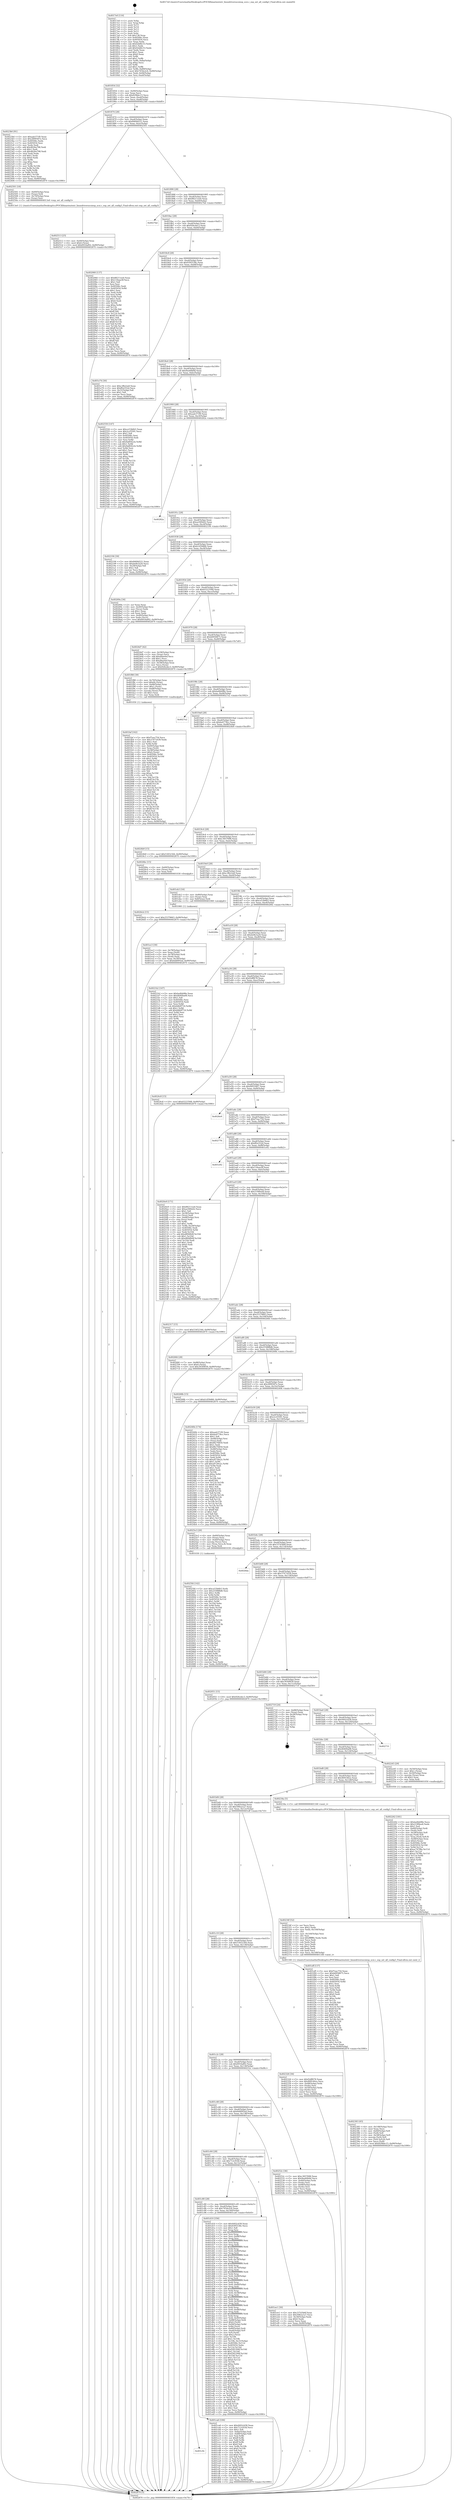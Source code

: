digraph "0x4017e0" {
  label = "0x4017e0 (/mnt/c/Users/mathe/Desktop/tcc/POCII/binaries/extr_linuxdriversscsiesp_scsi.c_esp_set_all_config3_Final-ollvm.out::main(0))"
  labelloc = "t"
  node[shape=record]

  Entry [label="",width=0.3,height=0.3,shape=circle,fillcolor=black,style=filled]
  "0x401854" [label="{
     0x401854 [32]\l
     | [instrs]\l
     &nbsp;&nbsp;0x401854 \<+6\>: mov -0x90(%rbp),%eax\l
     &nbsp;&nbsp;0x40185a \<+2\>: mov %eax,%ecx\l
     &nbsp;&nbsp;0x40185c \<+6\>: sub $0x829bbc15,%ecx\l
     &nbsp;&nbsp;0x401862 \<+6\>: mov %eax,-0xa4(%rbp)\l
     &nbsp;&nbsp;0x401868 \<+6\>: mov %ecx,-0xa8(%rbp)\l
     &nbsp;&nbsp;0x40186e \<+6\>: je 00000000004023b0 \<main+0xbd0\>\l
  }"]
  "0x4023b0" [label="{
     0x4023b0 [91]\l
     | [instrs]\l
     &nbsp;&nbsp;0x4023b0 \<+5\>: mov $0xaab371f0,%eax\l
     &nbsp;&nbsp;0x4023b5 \<+5\>: mov $0x2899587e,%ecx\l
     &nbsp;&nbsp;0x4023ba \<+7\>: mov 0x40506c,%edx\l
     &nbsp;&nbsp;0x4023c1 \<+7\>: mov 0x405054,%esi\l
     &nbsp;&nbsp;0x4023c8 \<+2\>: mov %edx,%edi\l
     &nbsp;&nbsp;0x4023ca \<+6\>: add $0x4626a798,%edi\l
     &nbsp;&nbsp;0x4023d0 \<+3\>: sub $0x1,%edi\l
     &nbsp;&nbsp;0x4023d3 \<+6\>: sub $0x4626a798,%edi\l
     &nbsp;&nbsp;0x4023d9 \<+3\>: imul %edi,%edx\l
     &nbsp;&nbsp;0x4023dc \<+3\>: and $0x1,%edx\l
     &nbsp;&nbsp;0x4023df \<+3\>: cmp $0x0,%edx\l
     &nbsp;&nbsp;0x4023e2 \<+4\>: sete %r8b\l
     &nbsp;&nbsp;0x4023e6 \<+3\>: cmp $0xa,%esi\l
     &nbsp;&nbsp;0x4023e9 \<+4\>: setl %r9b\l
     &nbsp;&nbsp;0x4023ed \<+3\>: mov %r8b,%r10b\l
     &nbsp;&nbsp;0x4023f0 \<+3\>: and %r9b,%r10b\l
     &nbsp;&nbsp;0x4023f3 \<+3\>: xor %r9b,%r8b\l
     &nbsp;&nbsp;0x4023f6 \<+3\>: or %r8b,%r10b\l
     &nbsp;&nbsp;0x4023f9 \<+4\>: test $0x1,%r10b\l
     &nbsp;&nbsp;0x4023fd \<+3\>: cmovne %ecx,%eax\l
     &nbsp;&nbsp;0x402400 \<+6\>: mov %eax,-0x90(%rbp)\l
     &nbsp;&nbsp;0x402406 \<+5\>: jmp 0000000000402870 \<main+0x1090\>\l
  }"]
  "0x401874" [label="{
     0x401874 [28]\l
     | [instrs]\l
     &nbsp;&nbsp;0x401874 \<+5\>: jmp 0000000000401879 \<main+0x99\>\l
     &nbsp;&nbsp;0x401879 \<+6\>: mov -0xa4(%rbp),%eax\l
     &nbsp;&nbsp;0x40187f \<+5\>: sub $0x8469d221,%eax\l
     &nbsp;&nbsp;0x401884 \<+6\>: mov %eax,-0xac(%rbp)\l
     &nbsp;&nbsp;0x40188a \<+6\>: je 0000000000402501 \<main+0xd21\>\l
  }"]
  Exit [label="",width=0.3,height=0.3,shape=circle,fillcolor=black,style=filled,peripheries=2]
  "0x402501" [label="{
     0x402501 [18]\l
     | [instrs]\l
     &nbsp;&nbsp;0x402501 \<+4\>: mov -0x60(%rbp),%rax\l
     &nbsp;&nbsp;0x402505 \<+3\>: mov (%rax),%rdi\l
     &nbsp;&nbsp;0x402508 \<+4\>: mov -0x70(%rbp),%rax\l
     &nbsp;&nbsp;0x40250c \<+2\>: mov (%rax),%esi\l
     &nbsp;&nbsp;0x40250e \<+5\>: call 00000000004013e0 \<esp_set_all_config3\>\l
     | [calls]\l
     &nbsp;&nbsp;0x4013e0 \{1\} (/mnt/c/Users/mathe/Desktop/tcc/POCII/binaries/extr_linuxdriversscsiesp_scsi.c_esp_set_all_config3_Final-ollvm.out::esp_set_all_config3)\l
  }"]
  "0x401890" [label="{
     0x401890 [28]\l
     | [instrs]\l
     &nbsp;&nbsp;0x401890 \<+5\>: jmp 0000000000401895 \<main+0xb5\>\l
     &nbsp;&nbsp;0x401895 \<+6\>: mov -0xa4(%rbp),%eax\l
     &nbsp;&nbsp;0x40189b \<+5\>: sub $0x88211ee0,%eax\l
     &nbsp;&nbsp;0x4018a0 \<+6\>: mov %eax,-0xb0(%rbp)\l
     &nbsp;&nbsp;0x4018a6 \<+6\>: je 00000000004027bd \<main+0xfdd\>\l
  }"]
  "0x4026cb" [label="{
     0x4026cb [15]\l
     | [instrs]\l
     &nbsp;&nbsp;0x4026cb \<+10\>: movl $0x25379663,-0x90(%rbp)\l
     &nbsp;&nbsp;0x4026d5 \<+5\>: jmp 0000000000402870 \<main+0x1090\>\l
  }"]
  "0x4027bd" [label="{
     0x4027bd\l
  }", style=dashed]
  "0x4018ac" [label="{
     0x4018ac [28]\l
     | [instrs]\l
     &nbsp;&nbsp;0x4018ac \<+5\>: jmp 00000000004018b1 \<main+0xd1\>\l
     &nbsp;&nbsp;0x4018b1 \<+6\>: mov -0xa4(%rbp),%eax\l
     &nbsp;&nbsp;0x4018b7 \<+5\>: sub $0x926cdec3,%eax\l
     &nbsp;&nbsp;0x4018bc \<+6\>: mov %eax,-0xb4(%rbp)\l
     &nbsp;&nbsp;0x4018c2 \<+6\>: je 0000000000402060 \<main+0x880\>\l
  }"]
  "0x4025fd" [label="{
     0x4025fd [142]\l
     | [instrs]\l
     &nbsp;&nbsp;0x4025fd \<+5\>: mov $0xce53b6b5,%edx\l
     &nbsp;&nbsp;0x402602 \<+5\>: mov $0x255888d6,%esi\l
     &nbsp;&nbsp;0x402607 \<+3\>: mov $0x1,%r8b\l
     &nbsp;&nbsp;0x40260a \<+3\>: xor %r9d,%r9d\l
     &nbsp;&nbsp;0x40260d \<+8\>: mov 0x40506c,%r10d\l
     &nbsp;&nbsp;0x402615 \<+8\>: mov 0x405054,%r11d\l
     &nbsp;&nbsp;0x40261d \<+4\>: sub $0x1,%r9d\l
     &nbsp;&nbsp;0x402621 \<+3\>: mov %r10d,%ebx\l
     &nbsp;&nbsp;0x402624 \<+3\>: add %r9d,%ebx\l
     &nbsp;&nbsp;0x402627 \<+4\>: imul %ebx,%r10d\l
     &nbsp;&nbsp;0x40262b \<+4\>: and $0x1,%r10d\l
     &nbsp;&nbsp;0x40262f \<+4\>: cmp $0x0,%r10d\l
     &nbsp;&nbsp;0x402633 \<+4\>: sete %r14b\l
     &nbsp;&nbsp;0x402637 \<+4\>: cmp $0xa,%r11d\l
     &nbsp;&nbsp;0x40263b \<+4\>: setl %r15b\l
     &nbsp;&nbsp;0x40263f \<+3\>: mov %r14b,%r12b\l
     &nbsp;&nbsp;0x402642 \<+4\>: xor $0xff,%r12b\l
     &nbsp;&nbsp;0x402646 \<+3\>: mov %r15b,%r13b\l
     &nbsp;&nbsp;0x402649 \<+4\>: xor $0xff,%r13b\l
     &nbsp;&nbsp;0x40264d \<+4\>: xor $0x0,%r8b\l
     &nbsp;&nbsp;0x402651 \<+3\>: mov %r12b,%al\l
     &nbsp;&nbsp;0x402654 \<+2\>: and $0x0,%al\l
     &nbsp;&nbsp;0x402656 \<+3\>: and %r8b,%r14b\l
     &nbsp;&nbsp;0x402659 \<+3\>: mov %r13b,%cl\l
     &nbsp;&nbsp;0x40265c \<+3\>: and $0x0,%cl\l
     &nbsp;&nbsp;0x40265f \<+3\>: and %r8b,%r15b\l
     &nbsp;&nbsp;0x402662 \<+3\>: or %r14b,%al\l
     &nbsp;&nbsp;0x402665 \<+3\>: or %r15b,%cl\l
     &nbsp;&nbsp;0x402668 \<+2\>: xor %cl,%al\l
     &nbsp;&nbsp;0x40266a \<+3\>: or %r13b,%r12b\l
     &nbsp;&nbsp;0x40266d \<+4\>: xor $0xff,%r12b\l
     &nbsp;&nbsp;0x402671 \<+4\>: or $0x0,%r8b\l
     &nbsp;&nbsp;0x402675 \<+3\>: and %r8b,%r12b\l
     &nbsp;&nbsp;0x402678 \<+3\>: or %r12b,%al\l
     &nbsp;&nbsp;0x40267b \<+2\>: test $0x1,%al\l
     &nbsp;&nbsp;0x40267d \<+3\>: cmovne %esi,%edx\l
     &nbsp;&nbsp;0x402680 \<+6\>: mov %edx,-0x90(%rbp)\l
     &nbsp;&nbsp;0x402686 \<+5\>: jmp 0000000000402870 \<main+0x1090\>\l
  }"]
  "0x402060" [label="{
     0x402060 [137]\l
     | [instrs]\l
     &nbsp;&nbsp;0x402060 \<+5\>: mov $0x88211ee0,%eax\l
     &nbsp;&nbsp;0x402065 \<+5\>: mov $0x116eac0f,%ecx\l
     &nbsp;&nbsp;0x40206a \<+2\>: mov $0x1,%dl\l
     &nbsp;&nbsp;0x40206c \<+2\>: xor %esi,%esi\l
     &nbsp;&nbsp;0x40206e \<+7\>: mov 0x40506c,%edi\l
     &nbsp;&nbsp;0x402075 \<+8\>: mov 0x405054,%r8d\l
     &nbsp;&nbsp;0x40207d \<+3\>: sub $0x1,%esi\l
     &nbsp;&nbsp;0x402080 \<+3\>: mov %edi,%r9d\l
     &nbsp;&nbsp;0x402083 \<+3\>: add %esi,%r9d\l
     &nbsp;&nbsp;0x402086 \<+4\>: imul %r9d,%edi\l
     &nbsp;&nbsp;0x40208a \<+3\>: and $0x1,%edi\l
     &nbsp;&nbsp;0x40208d \<+3\>: cmp $0x0,%edi\l
     &nbsp;&nbsp;0x402090 \<+4\>: sete %r10b\l
     &nbsp;&nbsp;0x402094 \<+4\>: cmp $0xa,%r8d\l
     &nbsp;&nbsp;0x402098 \<+4\>: setl %r11b\l
     &nbsp;&nbsp;0x40209c \<+3\>: mov %r10b,%bl\l
     &nbsp;&nbsp;0x40209f \<+3\>: xor $0xff,%bl\l
     &nbsp;&nbsp;0x4020a2 \<+3\>: mov %r11b,%r14b\l
     &nbsp;&nbsp;0x4020a5 \<+4\>: xor $0xff,%r14b\l
     &nbsp;&nbsp;0x4020a9 \<+3\>: xor $0x1,%dl\l
     &nbsp;&nbsp;0x4020ac \<+3\>: mov %bl,%r15b\l
     &nbsp;&nbsp;0x4020af \<+4\>: and $0xff,%r15b\l
     &nbsp;&nbsp;0x4020b3 \<+3\>: and %dl,%r10b\l
     &nbsp;&nbsp;0x4020b6 \<+3\>: mov %r14b,%r12b\l
     &nbsp;&nbsp;0x4020b9 \<+4\>: and $0xff,%r12b\l
     &nbsp;&nbsp;0x4020bd \<+3\>: and %dl,%r11b\l
     &nbsp;&nbsp;0x4020c0 \<+3\>: or %r10b,%r15b\l
     &nbsp;&nbsp;0x4020c3 \<+3\>: or %r11b,%r12b\l
     &nbsp;&nbsp;0x4020c6 \<+3\>: xor %r12b,%r15b\l
     &nbsp;&nbsp;0x4020c9 \<+3\>: or %r14b,%bl\l
     &nbsp;&nbsp;0x4020cc \<+3\>: xor $0xff,%bl\l
     &nbsp;&nbsp;0x4020cf \<+3\>: or $0x1,%dl\l
     &nbsp;&nbsp;0x4020d2 \<+2\>: and %dl,%bl\l
     &nbsp;&nbsp;0x4020d4 \<+3\>: or %bl,%r15b\l
     &nbsp;&nbsp;0x4020d7 \<+4\>: test $0x1,%r15b\l
     &nbsp;&nbsp;0x4020db \<+3\>: cmovne %ecx,%eax\l
     &nbsp;&nbsp;0x4020de \<+6\>: mov %eax,-0x90(%rbp)\l
     &nbsp;&nbsp;0x4020e4 \<+5\>: jmp 0000000000402870 \<main+0x1090\>\l
  }"]
  "0x4018c8" [label="{
     0x4018c8 [28]\l
     | [instrs]\l
     &nbsp;&nbsp;0x4018c8 \<+5\>: jmp 00000000004018cd \<main+0xed\>\l
     &nbsp;&nbsp;0x4018cd \<+6\>: mov -0xa4(%rbp),%eax\l
     &nbsp;&nbsp;0x4018d3 \<+5\>: sub $0x9395538c,%eax\l
     &nbsp;&nbsp;0x4018d8 \<+6\>: mov %eax,-0xb8(%rbp)\l
     &nbsp;&nbsp;0x4018de \<+6\>: je 0000000000401e74 \<main+0x694\>\l
  }"]
  "0x402513" [label="{
     0x402513 [25]\l
     | [instrs]\l
     &nbsp;&nbsp;0x402513 \<+4\>: mov -0x40(%rbp),%rax\l
     &nbsp;&nbsp;0x402517 \<+6\>: movl $0x0,(%rax)\l
     &nbsp;&nbsp;0x40251d \<+10\>: movl $0x6916af02,-0x90(%rbp)\l
     &nbsp;&nbsp;0x402527 \<+5\>: jmp 0000000000402870 \<main+0x1090\>\l
  }"]
  "0x401e74" [label="{
     0x401e74 [30]\l
     | [instrs]\l
     &nbsp;&nbsp;0x401e74 \<+5\>: mov $0xc3fb22a9,%eax\l
     &nbsp;&nbsp;0x401e79 \<+5\>: mov $0xff2e552d,%ecx\l
     &nbsp;&nbsp;0x401e7e \<+3\>: mov -0x31(%rbp),%dl\l
     &nbsp;&nbsp;0x401e81 \<+3\>: test $0x1,%dl\l
     &nbsp;&nbsp;0x401e84 \<+3\>: cmovne %ecx,%eax\l
     &nbsp;&nbsp;0x401e87 \<+6\>: mov %eax,-0x90(%rbp)\l
     &nbsp;&nbsp;0x401e8d \<+5\>: jmp 0000000000402870 \<main+0x1090\>\l
  }"]
  "0x4018e4" [label="{
     0x4018e4 [28]\l
     | [instrs]\l
     &nbsp;&nbsp;0x4018e4 \<+5\>: jmp 00000000004018e9 \<main+0x109\>\l
     &nbsp;&nbsp;0x4018e9 \<+6\>: mov -0xa4(%rbp),%eax\l
     &nbsp;&nbsp;0x4018ef \<+5\>: sub $0x9ee60b9d,%eax\l
     &nbsp;&nbsp;0x4018f4 \<+6\>: mov %eax,-0xbc(%rbp)\l
     &nbsp;&nbsp;0x4018fa \<+6\>: je 0000000000402550 \<main+0xd70\>\l
  }"]
  "0x402383" [label="{
     0x402383 [45]\l
     | [instrs]\l
     &nbsp;&nbsp;0x402383 \<+6\>: mov -0x148(%rbp),%ecx\l
     &nbsp;&nbsp;0x402389 \<+3\>: imul %eax,%ecx\l
     &nbsp;&nbsp;0x40238c \<+4\>: mov -0x60(%rbp),%r8\l
     &nbsp;&nbsp;0x402390 \<+3\>: mov (%r8),%r8\l
     &nbsp;&nbsp;0x402393 \<+4\>: mov -0x58(%rbp),%r9\l
     &nbsp;&nbsp;0x402397 \<+3\>: movslq (%r9),%r9\l
     &nbsp;&nbsp;0x40239a \<+4\>: mov (%r8,%r9,8),%r8\l
     &nbsp;&nbsp;0x40239e \<+3\>: mov %ecx,(%r8)\l
     &nbsp;&nbsp;0x4023a1 \<+10\>: movl $0x829bbc15,-0x90(%rbp)\l
     &nbsp;&nbsp;0x4023ab \<+5\>: jmp 0000000000402870 \<main+0x1090\>\l
  }"]
  "0x402550" [label="{
     0x402550 [147]\l
     | [instrs]\l
     &nbsp;&nbsp;0x402550 \<+5\>: mov $0xce53b6b5,%eax\l
     &nbsp;&nbsp;0x402555 \<+5\>: mov $0x2ccf3591,%ecx\l
     &nbsp;&nbsp;0x40255a \<+2\>: mov $0x1,%dl\l
     &nbsp;&nbsp;0x40255c \<+7\>: mov 0x40506c,%esi\l
     &nbsp;&nbsp;0x402563 \<+7\>: mov 0x405054,%edi\l
     &nbsp;&nbsp;0x40256a \<+3\>: mov %esi,%r8d\l
     &nbsp;&nbsp;0x40256d \<+7\>: sub $0x9a8042cb,%r8d\l
     &nbsp;&nbsp;0x402574 \<+4\>: sub $0x1,%r8d\l
     &nbsp;&nbsp;0x402578 \<+7\>: add $0x9a8042cb,%r8d\l
     &nbsp;&nbsp;0x40257f \<+4\>: imul %r8d,%esi\l
     &nbsp;&nbsp;0x402583 \<+3\>: and $0x1,%esi\l
     &nbsp;&nbsp;0x402586 \<+3\>: cmp $0x0,%esi\l
     &nbsp;&nbsp;0x402589 \<+4\>: sete %r9b\l
     &nbsp;&nbsp;0x40258d \<+3\>: cmp $0xa,%edi\l
     &nbsp;&nbsp;0x402590 \<+4\>: setl %r10b\l
     &nbsp;&nbsp;0x402594 \<+3\>: mov %r9b,%r11b\l
     &nbsp;&nbsp;0x402597 \<+4\>: xor $0xff,%r11b\l
     &nbsp;&nbsp;0x40259b \<+3\>: mov %r10b,%bl\l
     &nbsp;&nbsp;0x40259e \<+3\>: xor $0xff,%bl\l
     &nbsp;&nbsp;0x4025a1 \<+3\>: xor $0x1,%dl\l
     &nbsp;&nbsp;0x4025a4 \<+3\>: mov %r11b,%r14b\l
     &nbsp;&nbsp;0x4025a7 \<+4\>: and $0xff,%r14b\l
     &nbsp;&nbsp;0x4025ab \<+3\>: and %dl,%r9b\l
     &nbsp;&nbsp;0x4025ae \<+3\>: mov %bl,%r15b\l
     &nbsp;&nbsp;0x4025b1 \<+4\>: and $0xff,%r15b\l
     &nbsp;&nbsp;0x4025b5 \<+3\>: and %dl,%r10b\l
     &nbsp;&nbsp;0x4025b8 \<+3\>: or %r9b,%r14b\l
     &nbsp;&nbsp;0x4025bb \<+3\>: or %r10b,%r15b\l
     &nbsp;&nbsp;0x4025be \<+3\>: xor %r15b,%r14b\l
     &nbsp;&nbsp;0x4025c1 \<+3\>: or %bl,%r11b\l
     &nbsp;&nbsp;0x4025c4 \<+4\>: xor $0xff,%r11b\l
     &nbsp;&nbsp;0x4025c8 \<+3\>: or $0x1,%dl\l
     &nbsp;&nbsp;0x4025cb \<+3\>: and %dl,%r11b\l
     &nbsp;&nbsp;0x4025ce \<+3\>: or %r11b,%r14b\l
     &nbsp;&nbsp;0x4025d1 \<+4\>: test $0x1,%r14b\l
     &nbsp;&nbsp;0x4025d5 \<+3\>: cmovne %ecx,%eax\l
     &nbsp;&nbsp;0x4025d8 \<+6\>: mov %eax,-0x90(%rbp)\l
     &nbsp;&nbsp;0x4025de \<+5\>: jmp 0000000000402870 \<main+0x1090\>\l
  }"]
  "0x401900" [label="{
     0x401900 [28]\l
     | [instrs]\l
     &nbsp;&nbsp;0x401900 \<+5\>: jmp 0000000000401905 \<main+0x125\>\l
     &nbsp;&nbsp;0x401905 \<+6\>: mov -0xa4(%rbp),%eax\l
     &nbsp;&nbsp;0x40190b \<+5\>: sub $0xaab371f0,%eax\l
     &nbsp;&nbsp;0x401910 \<+6\>: mov %eax,-0xc0(%rbp)\l
     &nbsp;&nbsp;0x401916 \<+6\>: je 000000000040282a \<main+0x104a\>\l
  }"]
  "0x40234f" [label="{
     0x40234f [52]\l
     | [instrs]\l
     &nbsp;&nbsp;0x40234f \<+2\>: xor %ecx,%ecx\l
     &nbsp;&nbsp;0x402351 \<+5\>: mov $0x2,%edx\l
     &nbsp;&nbsp;0x402356 \<+6\>: mov %edx,-0x144(%rbp)\l
     &nbsp;&nbsp;0x40235c \<+1\>: cltd\l
     &nbsp;&nbsp;0x40235d \<+6\>: mov -0x144(%rbp),%esi\l
     &nbsp;&nbsp;0x402363 \<+2\>: idiv %esi\l
     &nbsp;&nbsp;0x402365 \<+6\>: imul $0xfffffffe,%edx,%edx\l
     &nbsp;&nbsp;0x40236b \<+2\>: mov %ecx,%edi\l
     &nbsp;&nbsp;0x40236d \<+2\>: sub %edx,%edi\l
     &nbsp;&nbsp;0x40236f \<+2\>: mov %ecx,%edx\l
     &nbsp;&nbsp;0x402371 \<+3\>: sub $0x1,%edx\l
     &nbsp;&nbsp;0x402374 \<+2\>: add %edx,%edi\l
     &nbsp;&nbsp;0x402376 \<+2\>: sub %edi,%ecx\l
     &nbsp;&nbsp;0x402378 \<+6\>: mov %ecx,-0x148(%rbp)\l
     &nbsp;&nbsp;0x40237e \<+5\>: call 0000000000401160 \<next_i\>\l
     | [calls]\l
     &nbsp;&nbsp;0x401160 \{1\} (/mnt/c/Users/mathe/Desktop/tcc/POCII/binaries/extr_linuxdriversscsiesp_scsi.c_esp_set_all_config3_Final-ollvm.out::next_i)\l
  }"]
  "0x40282a" [label="{
     0x40282a\l
  }", style=dashed]
  "0x40191c" [label="{
     0x40191c [28]\l
     | [instrs]\l
     &nbsp;&nbsp;0x40191c \<+5\>: jmp 0000000000401921 \<main+0x141\>\l
     &nbsp;&nbsp;0x401921 \<+6\>: mov -0xa4(%rbp),%eax\l
     &nbsp;&nbsp;0x401927 \<+5\>: sub $0xac049e62,%eax\l
     &nbsp;&nbsp;0x40192c \<+6\>: mov %eax,-0xc4(%rbp)\l
     &nbsp;&nbsp;0x401932 \<+6\>: je 0000000000402194 \<main+0x9b4\>\l
  }"]
  "0x402262" [label="{
     0x402262 [181]\l
     | [instrs]\l
     &nbsp;&nbsp;0x402262 \<+5\>: mov $0xba4bb98e,%ecx\l
     &nbsp;&nbsp;0x402267 \<+5\>: mov $0x219f4ee8,%edx\l
     &nbsp;&nbsp;0x40226c \<+3\>: mov $0x1,%sil\l
     &nbsp;&nbsp;0x40226f \<+4\>: mov -0x60(%rbp),%rdi\l
     &nbsp;&nbsp;0x402273 \<+3\>: mov (%rdi),%rdi\l
     &nbsp;&nbsp;0x402276 \<+4\>: mov -0x58(%rbp),%r8\l
     &nbsp;&nbsp;0x40227a \<+3\>: movslq (%r8),%r8\l
     &nbsp;&nbsp;0x40227d \<+4\>: mov %rax,(%rdi,%r8,8)\l
     &nbsp;&nbsp;0x402281 \<+4\>: mov -0x48(%rbp),%rax\l
     &nbsp;&nbsp;0x402285 \<+6\>: movl $0x0,(%rax)\l
     &nbsp;&nbsp;0x40228b \<+8\>: mov 0x40506c,%r9d\l
     &nbsp;&nbsp;0x402293 \<+8\>: mov 0x405054,%r10d\l
     &nbsp;&nbsp;0x40229b \<+3\>: mov %r9d,%r11d\l
     &nbsp;&nbsp;0x40229e \<+7\>: add $0xac747f8a,%r11d\l
     &nbsp;&nbsp;0x4022a5 \<+4\>: sub $0x1,%r11d\l
     &nbsp;&nbsp;0x4022a9 \<+7\>: sub $0xac747f8a,%r11d\l
     &nbsp;&nbsp;0x4022b0 \<+4\>: imul %r11d,%r9d\l
     &nbsp;&nbsp;0x4022b4 \<+4\>: and $0x1,%r9d\l
     &nbsp;&nbsp;0x4022b8 \<+4\>: cmp $0x0,%r9d\l
     &nbsp;&nbsp;0x4022bc \<+3\>: sete %bl\l
     &nbsp;&nbsp;0x4022bf \<+4\>: cmp $0xa,%r10d\l
     &nbsp;&nbsp;0x4022c3 \<+4\>: setl %r14b\l
     &nbsp;&nbsp;0x4022c7 \<+3\>: mov %bl,%r15b\l
     &nbsp;&nbsp;0x4022ca \<+4\>: xor $0xff,%r15b\l
     &nbsp;&nbsp;0x4022ce \<+3\>: mov %r14b,%r12b\l
     &nbsp;&nbsp;0x4022d1 \<+4\>: xor $0xff,%r12b\l
     &nbsp;&nbsp;0x4022d5 \<+4\>: xor $0x0,%sil\l
     &nbsp;&nbsp;0x4022d9 \<+3\>: mov %r15b,%r13b\l
     &nbsp;&nbsp;0x4022dc \<+4\>: and $0x0,%r13b\l
     &nbsp;&nbsp;0x4022e0 \<+3\>: and %sil,%bl\l
     &nbsp;&nbsp;0x4022e3 \<+3\>: mov %r12b,%al\l
     &nbsp;&nbsp;0x4022e6 \<+2\>: and $0x0,%al\l
     &nbsp;&nbsp;0x4022e8 \<+3\>: and %sil,%r14b\l
     &nbsp;&nbsp;0x4022eb \<+3\>: or %bl,%r13b\l
     &nbsp;&nbsp;0x4022ee \<+3\>: or %r14b,%al\l
     &nbsp;&nbsp;0x4022f1 \<+3\>: xor %al,%r13b\l
     &nbsp;&nbsp;0x4022f4 \<+3\>: or %r12b,%r15b\l
     &nbsp;&nbsp;0x4022f7 \<+4\>: xor $0xff,%r15b\l
     &nbsp;&nbsp;0x4022fb \<+4\>: or $0x0,%sil\l
     &nbsp;&nbsp;0x4022ff \<+3\>: and %sil,%r15b\l
     &nbsp;&nbsp;0x402302 \<+3\>: or %r15b,%r13b\l
     &nbsp;&nbsp;0x402305 \<+4\>: test $0x1,%r13b\l
     &nbsp;&nbsp;0x402309 \<+3\>: cmovne %edx,%ecx\l
     &nbsp;&nbsp;0x40230c \<+6\>: mov %ecx,-0x90(%rbp)\l
     &nbsp;&nbsp;0x402312 \<+5\>: jmp 0000000000402870 \<main+0x1090\>\l
  }"]
  "0x402194" [label="{
     0x402194 [30]\l
     | [instrs]\l
     &nbsp;&nbsp;0x402194 \<+5\>: mov $0x8469d221,%eax\l
     &nbsp;&nbsp;0x402199 \<+5\>: mov $0xde0b3a20,%ecx\l
     &nbsp;&nbsp;0x40219e \<+3\>: mov -0x29(%rbp),%dl\l
     &nbsp;&nbsp;0x4021a1 \<+3\>: test $0x1,%dl\l
     &nbsp;&nbsp;0x4021a4 \<+3\>: cmovne %ecx,%eax\l
     &nbsp;&nbsp;0x4021a7 \<+6\>: mov %eax,-0x90(%rbp)\l
     &nbsp;&nbsp;0x4021ad \<+5\>: jmp 0000000000402870 \<main+0x1090\>\l
  }"]
  "0x401938" [label="{
     0x401938 [28]\l
     | [instrs]\l
     &nbsp;&nbsp;0x401938 \<+5\>: jmp 000000000040193d \<main+0x15d\>\l
     &nbsp;&nbsp;0x40193d \<+6\>: mov -0xa4(%rbp),%eax\l
     &nbsp;&nbsp;0x401943 \<+5\>: sub $0xb1d59d66,%eax\l
     &nbsp;&nbsp;0x401948 \<+6\>: mov %eax,-0xc8(%rbp)\l
     &nbsp;&nbsp;0x40194e \<+6\>: je 000000000040269a \<main+0xeba\>\l
  }"]
  "0x401faf" [label="{
     0x401faf [162]\l
     | [instrs]\l
     &nbsp;&nbsp;0x401faf \<+5\>: mov $0xf7eac754,%ecx\l
     &nbsp;&nbsp;0x401fb4 \<+5\>: mov $0x37471639,%edx\l
     &nbsp;&nbsp;0x401fb9 \<+3\>: mov $0x1,%sil\l
     &nbsp;&nbsp;0x401fbc \<+3\>: xor %r8d,%r8d\l
     &nbsp;&nbsp;0x401fbf \<+4\>: mov -0x60(%rbp),%rdi\l
     &nbsp;&nbsp;0x401fc3 \<+3\>: mov %rax,(%rdi)\l
     &nbsp;&nbsp;0x401fc6 \<+4\>: mov -0x58(%rbp),%rax\l
     &nbsp;&nbsp;0x401fca \<+6\>: movl $0x0,(%rax)\l
     &nbsp;&nbsp;0x401fd0 \<+8\>: mov 0x40506c,%r9d\l
     &nbsp;&nbsp;0x401fd8 \<+8\>: mov 0x405054,%r10d\l
     &nbsp;&nbsp;0x401fe0 \<+4\>: sub $0x1,%r8d\l
     &nbsp;&nbsp;0x401fe4 \<+3\>: mov %r9d,%r11d\l
     &nbsp;&nbsp;0x401fe7 \<+3\>: add %r8d,%r11d\l
     &nbsp;&nbsp;0x401fea \<+4\>: imul %r11d,%r9d\l
     &nbsp;&nbsp;0x401fee \<+4\>: and $0x1,%r9d\l
     &nbsp;&nbsp;0x401ff2 \<+4\>: cmp $0x0,%r9d\l
     &nbsp;&nbsp;0x401ff6 \<+3\>: sete %bl\l
     &nbsp;&nbsp;0x401ff9 \<+4\>: cmp $0xa,%r10d\l
     &nbsp;&nbsp;0x401ffd \<+4\>: setl %r14b\l
     &nbsp;&nbsp;0x402001 \<+3\>: mov %bl,%r15b\l
     &nbsp;&nbsp;0x402004 \<+4\>: xor $0xff,%r15b\l
     &nbsp;&nbsp;0x402008 \<+3\>: mov %r14b,%r12b\l
     &nbsp;&nbsp;0x40200b \<+4\>: xor $0xff,%r12b\l
     &nbsp;&nbsp;0x40200f \<+4\>: xor $0x0,%sil\l
     &nbsp;&nbsp;0x402013 \<+3\>: mov %r15b,%r13b\l
     &nbsp;&nbsp;0x402016 \<+4\>: and $0x0,%r13b\l
     &nbsp;&nbsp;0x40201a \<+3\>: and %sil,%bl\l
     &nbsp;&nbsp;0x40201d \<+3\>: mov %r12b,%al\l
     &nbsp;&nbsp;0x402020 \<+2\>: and $0x0,%al\l
     &nbsp;&nbsp;0x402022 \<+3\>: and %sil,%r14b\l
     &nbsp;&nbsp;0x402025 \<+3\>: or %bl,%r13b\l
     &nbsp;&nbsp;0x402028 \<+3\>: or %r14b,%al\l
     &nbsp;&nbsp;0x40202b \<+3\>: xor %al,%r13b\l
     &nbsp;&nbsp;0x40202e \<+3\>: or %r12b,%r15b\l
     &nbsp;&nbsp;0x402031 \<+4\>: xor $0xff,%r15b\l
     &nbsp;&nbsp;0x402035 \<+4\>: or $0x0,%sil\l
     &nbsp;&nbsp;0x402039 \<+3\>: and %sil,%r15b\l
     &nbsp;&nbsp;0x40203c \<+3\>: or %r15b,%r13b\l
     &nbsp;&nbsp;0x40203f \<+4\>: test $0x1,%r13b\l
     &nbsp;&nbsp;0x402043 \<+3\>: cmovne %edx,%ecx\l
     &nbsp;&nbsp;0x402046 \<+6\>: mov %ecx,-0x90(%rbp)\l
     &nbsp;&nbsp;0x40204c \<+5\>: jmp 0000000000402870 \<main+0x1090\>\l
  }"]
  "0x40269a" [label="{
     0x40269a [34]\l
     | [instrs]\l
     &nbsp;&nbsp;0x40269a \<+2\>: xor %eax,%eax\l
     &nbsp;&nbsp;0x40269c \<+4\>: mov -0x40(%rbp),%rcx\l
     &nbsp;&nbsp;0x4026a0 \<+2\>: mov (%rcx),%edx\l
     &nbsp;&nbsp;0x4026a2 \<+3\>: sub $0x1,%eax\l
     &nbsp;&nbsp;0x4026a5 \<+2\>: sub %eax,%edx\l
     &nbsp;&nbsp;0x4026a7 \<+4\>: mov -0x40(%rbp),%rcx\l
     &nbsp;&nbsp;0x4026ab \<+2\>: mov %edx,(%rcx)\l
     &nbsp;&nbsp;0x4026ad \<+10\>: movl $0x6916af02,-0x90(%rbp)\l
     &nbsp;&nbsp;0x4026b7 \<+5\>: jmp 0000000000402870 \<main+0x1090\>\l
  }"]
  "0x401954" [label="{
     0x401954 [28]\l
     | [instrs]\l
     &nbsp;&nbsp;0x401954 \<+5\>: jmp 0000000000401959 \<main+0x179\>\l
     &nbsp;&nbsp;0x401959 \<+6\>: mov -0xa4(%rbp),%eax\l
     &nbsp;&nbsp;0x40195f \<+5\>: sub $0xb5223568,%eax\l
     &nbsp;&nbsp;0x401964 \<+6\>: mov %eax,-0xcc(%rbp)\l
     &nbsp;&nbsp;0x40196a \<+6\>: je 00000000004024d7 \<main+0xcf7\>\l
  }"]
  "0x401ec3" [label="{
     0x401ec3 [30]\l
     | [instrs]\l
     &nbsp;&nbsp;0x401ec3 \<+4\>: mov -0x78(%rbp),%rdi\l
     &nbsp;&nbsp;0x401ec7 \<+2\>: mov %eax,(%rdi)\l
     &nbsp;&nbsp;0x401ec9 \<+4\>: mov -0x78(%rbp),%rdi\l
     &nbsp;&nbsp;0x401ecd \<+2\>: mov (%rdi),%eax\l
     &nbsp;&nbsp;0x401ecf \<+3\>: mov %eax,-0x30(%rbp)\l
     &nbsp;&nbsp;0x401ed2 \<+10\>: movl $0x6dd095ed,-0x90(%rbp)\l
     &nbsp;&nbsp;0x401edc \<+5\>: jmp 0000000000402870 \<main+0x1090\>\l
  }"]
  "0x4024d7" [label="{
     0x4024d7 [42]\l
     | [instrs]\l
     &nbsp;&nbsp;0x4024d7 \<+4\>: mov -0x58(%rbp),%rax\l
     &nbsp;&nbsp;0x4024db \<+2\>: mov (%rax),%ecx\l
     &nbsp;&nbsp;0x4024dd \<+6\>: add $0xd9ae0ef,%ecx\l
     &nbsp;&nbsp;0x4024e3 \<+3\>: add $0x1,%ecx\l
     &nbsp;&nbsp;0x4024e6 \<+6\>: sub $0xd9ae0ef,%ecx\l
     &nbsp;&nbsp;0x4024ec \<+4\>: mov -0x58(%rbp),%rax\l
     &nbsp;&nbsp;0x4024f0 \<+2\>: mov %ecx,(%rax)\l
     &nbsp;&nbsp;0x4024f2 \<+10\>: movl $0x926cdec3,-0x90(%rbp)\l
     &nbsp;&nbsp;0x4024fc \<+5\>: jmp 0000000000402870 \<main+0x1090\>\l
  }"]
  "0x401970" [label="{
     0x401970 [28]\l
     | [instrs]\l
     &nbsp;&nbsp;0x401970 \<+5\>: jmp 0000000000401975 \<main+0x195\>\l
     &nbsp;&nbsp;0x401975 \<+6\>: mov -0xa4(%rbp),%eax\l
     &nbsp;&nbsp;0x40197b \<+5\>: sub $0xb6956875,%eax\l
     &nbsp;&nbsp;0x401980 \<+6\>: mov %eax,-0xd0(%rbp)\l
     &nbsp;&nbsp;0x401986 \<+6\>: je 0000000000401f88 \<main+0x7a8\>\l
  }"]
  "0x4017e0" [label="{
     0x4017e0 [116]\l
     | [instrs]\l
     &nbsp;&nbsp;0x4017e0 \<+1\>: push %rbp\l
     &nbsp;&nbsp;0x4017e1 \<+3\>: mov %rsp,%rbp\l
     &nbsp;&nbsp;0x4017e4 \<+2\>: push %r15\l
     &nbsp;&nbsp;0x4017e6 \<+2\>: push %r14\l
     &nbsp;&nbsp;0x4017e8 \<+2\>: push %r13\l
     &nbsp;&nbsp;0x4017ea \<+2\>: push %r12\l
     &nbsp;&nbsp;0x4017ec \<+1\>: push %rbx\l
     &nbsp;&nbsp;0x4017ed \<+7\>: sub $0x138,%rsp\l
     &nbsp;&nbsp;0x4017f4 \<+7\>: mov 0x40506c,%eax\l
     &nbsp;&nbsp;0x4017fb \<+7\>: mov 0x405054,%ecx\l
     &nbsp;&nbsp;0x401802 \<+2\>: mov %eax,%edx\l
     &nbsp;&nbsp;0x401804 \<+6\>: sub $0xf2dd6c53,%edx\l
     &nbsp;&nbsp;0x40180a \<+3\>: sub $0x1,%edx\l
     &nbsp;&nbsp;0x40180d \<+6\>: add $0xf2dd6c53,%edx\l
     &nbsp;&nbsp;0x401813 \<+3\>: imul %edx,%eax\l
     &nbsp;&nbsp;0x401816 \<+3\>: and $0x1,%eax\l
     &nbsp;&nbsp;0x401819 \<+3\>: cmp $0x0,%eax\l
     &nbsp;&nbsp;0x40181c \<+4\>: sete %r8b\l
     &nbsp;&nbsp;0x401820 \<+4\>: and $0x1,%r8b\l
     &nbsp;&nbsp;0x401824 \<+7\>: mov %r8b,-0x8a(%rbp)\l
     &nbsp;&nbsp;0x40182b \<+3\>: cmp $0xa,%ecx\l
     &nbsp;&nbsp;0x40182e \<+4\>: setl %r8b\l
     &nbsp;&nbsp;0x401832 \<+4\>: and $0x1,%r8b\l
     &nbsp;&nbsp;0x401836 \<+7\>: mov %r8b,-0x89(%rbp)\l
     &nbsp;&nbsp;0x40183d \<+10\>: movl $0x7454e2c6,-0x90(%rbp)\l
     &nbsp;&nbsp;0x401847 \<+6\>: mov %edi,-0x94(%rbp)\l
     &nbsp;&nbsp;0x40184d \<+7\>: mov %rsi,-0xa0(%rbp)\l
  }"]
  "0x401f88" [label="{
     0x401f88 [39]\l
     | [instrs]\l
     &nbsp;&nbsp;0x401f88 \<+4\>: mov -0x70(%rbp),%rax\l
     &nbsp;&nbsp;0x401f8c \<+6\>: movl $0x64,(%rax)\l
     &nbsp;&nbsp;0x401f92 \<+4\>: mov -0x68(%rbp),%rax\l
     &nbsp;&nbsp;0x401f96 \<+6\>: movl $0x1,(%rax)\l
     &nbsp;&nbsp;0x401f9c \<+4\>: mov -0x68(%rbp),%rax\l
     &nbsp;&nbsp;0x401fa0 \<+3\>: movslq (%rax),%rax\l
     &nbsp;&nbsp;0x401fa3 \<+4\>: shl $0x3,%rax\l
     &nbsp;&nbsp;0x401fa7 \<+3\>: mov %rax,%rdi\l
     &nbsp;&nbsp;0x401faa \<+5\>: call 0000000000401050 \<malloc@plt\>\l
     | [calls]\l
     &nbsp;&nbsp;0x401050 \{1\} (unknown)\l
  }"]
  "0x40198c" [label="{
     0x40198c [28]\l
     | [instrs]\l
     &nbsp;&nbsp;0x40198c \<+5\>: jmp 0000000000401991 \<main+0x1b1\>\l
     &nbsp;&nbsp;0x401991 \<+6\>: mov -0xa4(%rbp),%eax\l
     &nbsp;&nbsp;0x401997 \<+5\>: sub $0xba4bb98e,%eax\l
     &nbsp;&nbsp;0x40199c \<+6\>: mov %eax,-0xd4(%rbp)\l
     &nbsp;&nbsp;0x4019a2 \<+6\>: je 00000000004027e2 \<main+0x1002\>\l
  }"]
  "0x402870" [label="{
     0x402870 [5]\l
     | [instrs]\l
     &nbsp;&nbsp;0x402870 \<+5\>: jmp 0000000000401854 \<main+0x74\>\l
  }"]
  "0x4027e2" [label="{
     0x4027e2\l
  }", style=dashed]
  "0x4019a8" [label="{
     0x4019a8 [28]\l
     | [instrs]\l
     &nbsp;&nbsp;0x4019a8 \<+5\>: jmp 00000000004019ad \<main+0x1cd\>\l
     &nbsp;&nbsp;0x4019ad \<+6\>: mov -0xa4(%rbp),%eax\l
     &nbsp;&nbsp;0x4019b3 \<+5\>: sub $0xbe4778cc,%eax\l
     &nbsp;&nbsp;0x4019b8 \<+6\>: mov %eax,-0xd8(%rbp)\l
     &nbsp;&nbsp;0x4019be \<+6\>: je 00000000004024b9 \<main+0xcd9\>\l
  }"]
  "0x401c9c" [label="{
     0x401c9c\l
  }", style=dashed]
  "0x4024b9" [label="{
     0x4024b9 [15]\l
     | [instrs]\l
     &nbsp;&nbsp;0x4024b9 \<+10\>: movl $0x53452344,-0x90(%rbp)\l
     &nbsp;&nbsp;0x4024c3 \<+5\>: jmp 0000000000402870 \<main+0x1090\>\l
  }"]
  "0x4019c4" [label="{
     0x4019c4 [28]\l
     | [instrs]\l
     &nbsp;&nbsp;0x4019c4 \<+5\>: jmp 00000000004019c9 \<main+0x1e9\>\l
     &nbsp;&nbsp;0x4019c9 \<+6\>: mov -0xa4(%rbp),%eax\l
     &nbsp;&nbsp;0x4019cf \<+5\>: sub $0xc3657698,%eax\l
     &nbsp;&nbsp;0x4019d4 \<+6\>: mov %eax,-0xdc(%rbp)\l
     &nbsp;&nbsp;0x4019da \<+6\>: je 00000000004026bc \<main+0xedc\>\l
  }"]
  "0x401ca6" [label="{
     0x401ca6 [106]\l
     | [instrs]\l
     &nbsp;&nbsp;0x401ca6 \<+5\>: mov $0x4402cb58,%eax\l
     &nbsp;&nbsp;0x401cab \<+5\>: mov $0x712c91fd,%ecx\l
     &nbsp;&nbsp;0x401cb0 \<+2\>: mov $0x1,%dl\l
     &nbsp;&nbsp;0x401cb2 \<+7\>: mov -0x8a(%rbp),%sil\l
     &nbsp;&nbsp;0x401cb9 \<+7\>: mov -0x89(%rbp),%dil\l
     &nbsp;&nbsp;0x401cc0 \<+3\>: mov %sil,%r8b\l
     &nbsp;&nbsp;0x401cc3 \<+4\>: xor $0xff,%r8b\l
     &nbsp;&nbsp;0x401cc7 \<+3\>: mov %dil,%r9b\l
     &nbsp;&nbsp;0x401cca \<+4\>: xor $0xff,%r9b\l
     &nbsp;&nbsp;0x401cce \<+3\>: xor $0x0,%dl\l
     &nbsp;&nbsp;0x401cd1 \<+3\>: mov %r8b,%r10b\l
     &nbsp;&nbsp;0x401cd4 \<+4\>: and $0x0,%r10b\l
     &nbsp;&nbsp;0x401cd8 \<+3\>: and %dl,%sil\l
     &nbsp;&nbsp;0x401cdb \<+3\>: mov %r9b,%r11b\l
     &nbsp;&nbsp;0x401cde \<+4\>: and $0x0,%r11b\l
     &nbsp;&nbsp;0x401ce2 \<+3\>: and %dl,%dil\l
     &nbsp;&nbsp;0x401ce5 \<+3\>: or %sil,%r10b\l
     &nbsp;&nbsp;0x401ce8 \<+3\>: or %dil,%r11b\l
     &nbsp;&nbsp;0x401ceb \<+3\>: xor %r11b,%r10b\l
     &nbsp;&nbsp;0x401cee \<+3\>: or %r9b,%r8b\l
     &nbsp;&nbsp;0x401cf1 \<+4\>: xor $0xff,%r8b\l
     &nbsp;&nbsp;0x401cf5 \<+3\>: or $0x0,%dl\l
     &nbsp;&nbsp;0x401cf8 \<+3\>: and %dl,%r8b\l
     &nbsp;&nbsp;0x401cfb \<+3\>: or %r8b,%r10b\l
     &nbsp;&nbsp;0x401cfe \<+4\>: test $0x1,%r10b\l
     &nbsp;&nbsp;0x401d02 \<+3\>: cmovne %ecx,%eax\l
     &nbsp;&nbsp;0x401d05 \<+6\>: mov %eax,-0x90(%rbp)\l
     &nbsp;&nbsp;0x401d0b \<+5\>: jmp 0000000000402870 \<main+0x1090\>\l
  }"]
  "0x4026bc" [label="{
     0x4026bc [15]\l
     | [instrs]\l
     &nbsp;&nbsp;0x4026bc \<+4\>: mov -0x60(%rbp),%rax\l
     &nbsp;&nbsp;0x4026c0 \<+3\>: mov (%rax),%rax\l
     &nbsp;&nbsp;0x4026c3 \<+3\>: mov %rax,%rdi\l
     &nbsp;&nbsp;0x4026c6 \<+5\>: call 0000000000401030 \<free@plt\>\l
     | [calls]\l
     &nbsp;&nbsp;0x401030 \{1\} (unknown)\l
  }"]
  "0x4019e0" [label="{
     0x4019e0 [28]\l
     | [instrs]\l
     &nbsp;&nbsp;0x4019e0 \<+5\>: jmp 00000000004019e5 \<main+0x205\>\l
     &nbsp;&nbsp;0x4019e5 \<+6\>: mov -0xa4(%rbp),%eax\l
     &nbsp;&nbsp;0x4019eb \<+5\>: sub $0xc3fb22a9,%eax\l
     &nbsp;&nbsp;0x4019f0 \<+6\>: mov %eax,-0xe0(%rbp)\l
     &nbsp;&nbsp;0x4019f6 \<+6\>: je 0000000000401eb3 \<main+0x6d3\>\l
  }"]
  "0x401c80" [label="{
     0x401c80 [28]\l
     | [instrs]\l
     &nbsp;&nbsp;0x401c80 \<+5\>: jmp 0000000000401c85 \<main+0x4a5\>\l
     &nbsp;&nbsp;0x401c85 \<+6\>: mov -0xa4(%rbp),%eax\l
     &nbsp;&nbsp;0x401c8b \<+5\>: sub $0x7454e2c6,%eax\l
     &nbsp;&nbsp;0x401c90 \<+6\>: mov %eax,-0x140(%rbp)\l
     &nbsp;&nbsp;0x401c96 \<+6\>: je 0000000000401ca6 \<main+0x4c6\>\l
  }"]
  "0x401eb3" [label="{
     0x401eb3 [16]\l
     | [instrs]\l
     &nbsp;&nbsp;0x401eb3 \<+4\>: mov -0x80(%rbp),%rax\l
     &nbsp;&nbsp;0x401eb7 \<+3\>: mov (%rax),%rax\l
     &nbsp;&nbsp;0x401eba \<+4\>: mov 0x8(%rax),%rdi\l
     &nbsp;&nbsp;0x401ebe \<+5\>: call 0000000000401060 \<atoi@plt\>\l
     | [calls]\l
     &nbsp;&nbsp;0x401060 \{1\} (unknown)\l
  }"]
  "0x4019fc" [label="{
     0x4019fc [28]\l
     | [instrs]\l
     &nbsp;&nbsp;0x4019fc \<+5\>: jmp 0000000000401a01 \<main+0x221\>\l
     &nbsp;&nbsp;0x401a01 \<+6\>: mov -0xa4(%rbp),%eax\l
     &nbsp;&nbsp;0x401a07 \<+5\>: sub $0xce53b6b5,%eax\l
     &nbsp;&nbsp;0x401a0c \<+6\>: mov %eax,-0xe4(%rbp)\l
     &nbsp;&nbsp;0x401a12 \<+6\>: je 000000000040284c \<main+0x106c\>\l
  }"]
  "0x401d10" [label="{
     0x401d10 [356]\l
     | [instrs]\l
     &nbsp;&nbsp;0x401d10 \<+5\>: mov $0x4402cb58,%eax\l
     &nbsp;&nbsp;0x401d15 \<+5\>: mov $0x9395538c,%ecx\l
     &nbsp;&nbsp;0x401d1a \<+2\>: mov $0x1,%dl\l
     &nbsp;&nbsp;0x401d1c \<+3\>: mov %rsp,%rsi\l
     &nbsp;&nbsp;0x401d1f \<+4\>: add $0xfffffffffffffff0,%rsi\l
     &nbsp;&nbsp;0x401d23 \<+3\>: mov %rsi,%rsp\l
     &nbsp;&nbsp;0x401d26 \<+7\>: mov %rsi,-0x88(%rbp)\l
     &nbsp;&nbsp;0x401d2d \<+3\>: mov %rsp,%rsi\l
     &nbsp;&nbsp;0x401d30 \<+4\>: add $0xfffffffffffffff0,%rsi\l
     &nbsp;&nbsp;0x401d34 \<+3\>: mov %rsi,%rsp\l
     &nbsp;&nbsp;0x401d37 \<+3\>: mov %rsp,%rdi\l
     &nbsp;&nbsp;0x401d3a \<+4\>: add $0xfffffffffffffff0,%rdi\l
     &nbsp;&nbsp;0x401d3e \<+3\>: mov %rdi,%rsp\l
     &nbsp;&nbsp;0x401d41 \<+4\>: mov %rdi,-0x80(%rbp)\l
     &nbsp;&nbsp;0x401d45 \<+3\>: mov %rsp,%rdi\l
     &nbsp;&nbsp;0x401d48 \<+4\>: add $0xfffffffffffffff0,%rdi\l
     &nbsp;&nbsp;0x401d4c \<+3\>: mov %rdi,%rsp\l
     &nbsp;&nbsp;0x401d4f \<+4\>: mov %rdi,-0x78(%rbp)\l
     &nbsp;&nbsp;0x401d53 \<+3\>: mov %rsp,%rdi\l
     &nbsp;&nbsp;0x401d56 \<+4\>: add $0xfffffffffffffff0,%rdi\l
     &nbsp;&nbsp;0x401d5a \<+3\>: mov %rdi,%rsp\l
     &nbsp;&nbsp;0x401d5d \<+4\>: mov %rdi,-0x70(%rbp)\l
     &nbsp;&nbsp;0x401d61 \<+3\>: mov %rsp,%rdi\l
     &nbsp;&nbsp;0x401d64 \<+4\>: add $0xfffffffffffffff0,%rdi\l
     &nbsp;&nbsp;0x401d68 \<+3\>: mov %rdi,%rsp\l
     &nbsp;&nbsp;0x401d6b \<+4\>: mov %rdi,-0x68(%rbp)\l
     &nbsp;&nbsp;0x401d6f \<+3\>: mov %rsp,%rdi\l
     &nbsp;&nbsp;0x401d72 \<+4\>: add $0xfffffffffffffff0,%rdi\l
     &nbsp;&nbsp;0x401d76 \<+3\>: mov %rdi,%rsp\l
     &nbsp;&nbsp;0x401d79 \<+4\>: mov %rdi,-0x60(%rbp)\l
     &nbsp;&nbsp;0x401d7d \<+3\>: mov %rsp,%rdi\l
     &nbsp;&nbsp;0x401d80 \<+4\>: add $0xfffffffffffffff0,%rdi\l
     &nbsp;&nbsp;0x401d84 \<+3\>: mov %rdi,%rsp\l
     &nbsp;&nbsp;0x401d87 \<+4\>: mov %rdi,-0x58(%rbp)\l
     &nbsp;&nbsp;0x401d8b \<+3\>: mov %rsp,%rdi\l
     &nbsp;&nbsp;0x401d8e \<+4\>: add $0xfffffffffffffff0,%rdi\l
     &nbsp;&nbsp;0x401d92 \<+3\>: mov %rdi,%rsp\l
     &nbsp;&nbsp;0x401d95 \<+4\>: mov %rdi,-0x50(%rbp)\l
     &nbsp;&nbsp;0x401d99 \<+3\>: mov %rsp,%rdi\l
     &nbsp;&nbsp;0x401d9c \<+4\>: add $0xfffffffffffffff0,%rdi\l
     &nbsp;&nbsp;0x401da0 \<+3\>: mov %rdi,%rsp\l
     &nbsp;&nbsp;0x401da3 \<+4\>: mov %rdi,-0x48(%rbp)\l
     &nbsp;&nbsp;0x401da7 \<+3\>: mov %rsp,%rdi\l
     &nbsp;&nbsp;0x401daa \<+4\>: add $0xfffffffffffffff0,%rdi\l
     &nbsp;&nbsp;0x401dae \<+3\>: mov %rdi,%rsp\l
     &nbsp;&nbsp;0x401db1 \<+4\>: mov %rdi,-0x40(%rbp)\l
     &nbsp;&nbsp;0x401db5 \<+7\>: mov -0x88(%rbp),%rdi\l
     &nbsp;&nbsp;0x401dbc \<+6\>: movl $0x0,(%rdi)\l
     &nbsp;&nbsp;0x401dc2 \<+7\>: mov -0x94(%rbp),%r8d\l
     &nbsp;&nbsp;0x401dc9 \<+3\>: mov %r8d,(%rsi)\l
     &nbsp;&nbsp;0x401dcc \<+4\>: mov -0x80(%rbp),%rdi\l
     &nbsp;&nbsp;0x401dd0 \<+7\>: mov -0xa0(%rbp),%r9\l
     &nbsp;&nbsp;0x401dd7 \<+3\>: mov %r9,(%rdi)\l
     &nbsp;&nbsp;0x401dda \<+3\>: cmpl $0x2,(%rsi)\l
     &nbsp;&nbsp;0x401ddd \<+4\>: setne %r10b\l
     &nbsp;&nbsp;0x401de1 \<+4\>: and $0x1,%r10b\l
     &nbsp;&nbsp;0x401de5 \<+4\>: mov %r10b,-0x31(%rbp)\l
     &nbsp;&nbsp;0x401de9 \<+8\>: mov 0x40506c,%r11d\l
     &nbsp;&nbsp;0x401df1 \<+7\>: mov 0x405054,%ebx\l
     &nbsp;&nbsp;0x401df8 \<+3\>: mov %r11d,%r14d\l
     &nbsp;&nbsp;0x401dfb \<+7\>: add $0xf282394f,%r14d\l
     &nbsp;&nbsp;0x401e02 \<+4\>: sub $0x1,%r14d\l
     &nbsp;&nbsp;0x401e06 \<+7\>: sub $0xf282394f,%r14d\l
     &nbsp;&nbsp;0x401e0d \<+4\>: imul %r14d,%r11d\l
     &nbsp;&nbsp;0x401e11 \<+4\>: and $0x1,%r11d\l
     &nbsp;&nbsp;0x401e15 \<+4\>: cmp $0x0,%r11d\l
     &nbsp;&nbsp;0x401e19 \<+4\>: sete %r10b\l
     &nbsp;&nbsp;0x401e1d \<+3\>: cmp $0xa,%ebx\l
     &nbsp;&nbsp;0x401e20 \<+4\>: setl %r15b\l
     &nbsp;&nbsp;0x401e24 \<+3\>: mov %r10b,%r12b\l
     &nbsp;&nbsp;0x401e27 \<+4\>: xor $0xff,%r12b\l
     &nbsp;&nbsp;0x401e2b \<+3\>: mov %r15b,%r13b\l
     &nbsp;&nbsp;0x401e2e \<+4\>: xor $0xff,%r13b\l
     &nbsp;&nbsp;0x401e32 \<+3\>: xor $0x0,%dl\l
     &nbsp;&nbsp;0x401e35 \<+3\>: mov %r12b,%sil\l
     &nbsp;&nbsp;0x401e38 \<+4\>: and $0x0,%sil\l
     &nbsp;&nbsp;0x401e3c \<+3\>: and %dl,%r10b\l
     &nbsp;&nbsp;0x401e3f \<+3\>: mov %r13b,%dil\l
     &nbsp;&nbsp;0x401e42 \<+4\>: and $0x0,%dil\l
     &nbsp;&nbsp;0x401e46 \<+3\>: and %dl,%r15b\l
     &nbsp;&nbsp;0x401e49 \<+3\>: or %r10b,%sil\l
     &nbsp;&nbsp;0x401e4c \<+3\>: or %r15b,%dil\l
     &nbsp;&nbsp;0x401e4f \<+3\>: xor %dil,%sil\l
     &nbsp;&nbsp;0x401e52 \<+3\>: or %r13b,%r12b\l
     &nbsp;&nbsp;0x401e55 \<+4\>: xor $0xff,%r12b\l
     &nbsp;&nbsp;0x401e59 \<+3\>: or $0x0,%dl\l
     &nbsp;&nbsp;0x401e5c \<+3\>: and %dl,%r12b\l
     &nbsp;&nbsp;0x401e5f \<+3\>: or %r12b,%sil\l
     &nbsp;&nbsp;0x401e62 \<+4\>: test $0x1,%sil\l
     &nbsp;&nbsp;0x401e66 \<+3\>: cmovne %ecx,%eax\l
     &nbsp;&nbsp;0x401e69 \<+6\>: mov %eax,-0x90(%rbp)\l
     &nbsp;&nbsp;0x401e6f \<+5\>: jmp 0000000000402870 \<main+0x1090\>\l
  }"]
  "0x40284c" [label="{
     0x40284c\l
  }", style=dashed]
  "0x401a18" [label="{
     0x401a18 [28]\l
     | [instrs]\l
     &nbsp;&nbsp;0x401a18 \<+5\>: jmp 0000000000401a1d \<main+0x23d\>\l
     &nbsp;&nbsp;0x401a1d \<+6\>: mov -0xa4(%rbp),%eax\l
     &nbsp;&nbsp;0x401a23 \<+5\>: sub $0xde0b3a20,%eax\l
     &nbsp;&nbsp;0x401a28 \<+6\>: mov %eax,-0xe8(%rbp)\l
     &nbsp;&nbsp;0x401a2e \<+6\>: je 00000000004021b2 \<main+0x9d2\>\l
  }"]
  "0x401c64" [label="{
     0x401c64 [28]\l
     | [instrs]\l
     &nbsp;&nbsp;0x401c64 \<+5\>: jmp 0000000000401c69 \<main+0x489\>\l
     &nbsp;&nbsp;0x401c69 \<+6\>: mov -0xa4(%rbp),%eax\l
     &nbsp;&nbsp;0x401c6f \<+5\>: sub $0x712c91fd,%eax\l
     &nbsp;&nbsp;0x401c74 \<+6\>: mov %eax,-0x13c(%rbp)\l
     &nbsp;&nbsp;0x401c7a \<+6\>: je 0000000000401d10 \<main+0x530\>\l
  }"]
  "0x4021b2" [label="{
     0x4021b2 [147]\l
     | [instrs]\l
     &nbsp;&nbsp;0x4021b2 \<+5\>: mov $0xba4bb98e,%eax\l
     &nbsp;&nbsp;0x4021b7 \<+5\>: mov $0x46400a08,%ecx\l
     &nbsp;&nbsp;0x4021bc \<+2\>: mov $0x1,%dl\l
     &nbsp;&nbsp;0x4021be \<+7\>: mov 0x40506c,%esi\l
     &nbsp;&nbsp;0x4021c5 \<+7\>: mov 0x405054,%edi\l
     &nbsp;&nbsp;0x4021cc \<+3\>: mov %esi,%r8d\l
     &nbsp;&nbsp;0x4021cf \<+7\>: sub $0x6db0f716,%r8d\l
     &nbsp;&nbsp;0x4021d6 \<+4\>: sub $0x1,%r8d\l
     &nbsp;&nbsp;0x4021da \<+7\>: add $0x6db0f716,%r8d\l
     &nbsp;&nbsp;0x4021e1 \<+4\>: imul %r8d,%esi\l
     &nbsp;&nbsp;0x4021e5 \<+3\>: and $0x1,%esi\l
     &nbsp;&nbsp;0x4021e8 \<+3\>: cmp $0x0,%esi\l
     &nbsp;&nbsp;0x4021eb \<+4\>: sete %r9b\l
     &nbsp;&nbsp;0x4021ef \<+3\>: cmp $0xa,%edi\l
     &nbsp;&nbsp;0x4021f2 \<+4\>: setl %r10b\l
     &nbsp;&nbsp;0x4021f6 \<+3\>: mov %r9b,%r11b\l
     &nbsp;&nbsp;0x4021f9 \<+4\>: xor $0xff,%r11b\l
     &nbsp;&nbsp;0x4021fd \<+3\>: mov %r10b,%bl\l
     &nbsp;&nbsp;0x402200 \<+3\>: xor $0xff,%bl\l
     &nbsp;&nbsp;0x402203 \<+3\>: xor $0x1,%dl\l
     &nbsp;&nbsp;0x402206 \<+3\>: mov %r11b,%r14b\l
     &nbsp;&nbsp;0x402209 \<+4\>: and $0xff,%r14b\l
     &nbsp;&nbsp;0x40220d \<+3\>: and %dl,%r9b\l
     &nbsp;&nbsp;0x402210 \<+3\>: mov %bl,%r15b\l
     &nbsp;&nbsp;0x402213 \<+4\>: and $0xff,%r15b\l
     &nbsp;&nbsp;0x402217 \<+3\>: and %dl,%r10b\l
     &nbsp;&nbsp;0x40221a \<+3\>: or %r9b,%r14b\l
     &nbsp;&nbsp;0x40221d \<+3\>: or %r10b,%r15b\l
     &nbsp;&nbsp;0x402220 \<+3\>: xor %r15b,%r14b\l
     &nbsp;&nbsp;0x402223 \<+3\>: or %bl,%r11b\l
     &nbsp;&nbsp;0x402226 \<+4\>: xor $0xff,%r11b\l
     &nbsp;&nbsp;0x40222a \<+3\>: or $0x1,%dl\l
     &nbsp;&nbsp;0x40222d \<+3\>: and %dl,%r11b\l
     &nbsp;&nbsp;0x402230 \<+3\>: or %r11b,%r14b\l
     &nbsp;&nbsp;0x402233 \<+4\>: test $0x1,%r14b\l
     &nbsp;&nbsp;0x402237 \<+3\>: cmovne %ecx,%eax\l
     &nbsp;&nbsp;0x40223a \<+6\>: mov %eax,-0x90(%rbp)\l
     &nbsp;&nbsp;0x402240 \<+5\>: jmp 0000000000402870 \<main+0x1090\>\l
  }"]
  "0x401a34" [label="{
     0x401a34 [28]\l
     | [instrs]\l
     &nbsp;&nbsp;0x401a34 \<+5\>: jmp 0000000000401a39 \<main+0x259\>\l
     &nbsp;&nbsp;0x401a39 \<+6\>: mov -0xa4(%rbp),%eax\l
     &nbsp;&nbsp;0x401a3f \<+5\>: sub $0xf2dff478,%eax\l
     &nbsp;&nbsp;0x401a44 \<+6\>: mov %eax,-0xec(%rbp)\l
     &nbsp;&nbsp;0x401a4a \<+6\>: je 00000000004024c8 \<main+0xce8\>\l
  }"]
  "0x401ee1" [label="{
     0x401ee1 [30]\l
     | [instrs]\l
     &nbsp;&nbsp;0x401ee1 \<+5\>: mov $0x337d3b6f,%eax\l
     &nbsp;&nbsp;0x401ee6 \<+5\>: mov $0x5082a1a7,%ecx\l
     &nbsp;&nbsp;0x401eeb \<+3\>: mov -0x30(%rbp),%edx\l
     &nbsp;&nbsp;0x401eee \<+3\>: cmp $0x0,%edx\l
     &nbsp;&nbsp;0x401ef1 \<+3\>: cmove %ecx,%eax\l
     &nbsp;&nbsp;0x401ef4 \<+6\>: mov %eax,-0x90(%rbp)\l
     &nbsp;&nbsp;0x401efa \<+5\>: jmp 0000000000402870 \<main+0x1090\>\l
  }"]
  "0x4024c8" [label="{
     0x4024c8 [15]\l
     | [instrs]\l
     &nbsp;&nbsp;0x4024c8 \<+10\>: movl $0xb5223568,-0x90(%rbp)\l
     &nbsp;&nbsp;0x4024d2 \<+5\>: jmp 0000000000402870 \<main+0x1090\>\l
  }"]
  "0x401a50" [label="{
     0x401a50 [28]\l
     | [instrs]\l
     &nbsp;&nbsp;0x401a50 \<+5\>: jmp 0000000000401a55 \<main+0x275\>\l
     &nbsp;&nbsp;0x401a55 \<+6\>: mov -0xa4(%rbp),%eax\l
     &nbsp;&nbsp;0x401a5b \<+5\>: sub $0xf4955907,%eax\l
     &nbsp;&nbsp;0x401a60 \<+6\>: mov %eax,-0xf0(%rbp)\l
     &nbsp;&nbsp;0x401a66 \<+6\>: je 00000000004026e9 \<main+0xf09\>\l
  }"]
  "0x401c48" [label="{
     0x401c48 [28]\l
     | [instrs]\l
     &nbsp;&nbsp;0x401c48 \<+5\>: jmp 0000000000401c4d \<main+0x46d\>\l
     &nbsp;&nbsp;0x401c4d \<+6\>: mov -0xa4(%rbp),%eax\l
     &nbsp;&nbsp;0x401c53 \<+5\>: sub $0x6dd095ed,%eax\l
     &nbsp;&nbsp;0x401c58 \<+6\>: mov %eax,-0x138(%rbp)\l
     &nbsp;&nbsp;0x401c5e \<+6\>: je 0000000000401ee1 \<main+0x701\>\l
  }"]
  "0x4026e9" [label="{
     0x4026e9\l
  }", style=dashed]
  "0x401a6c" [label="{
     0x401a6c [28]\l
     | [instrs]\l
     &nbsp;&nbsp;0x401a6c \<+5\>: jmp 0000000000401a71 \<main+0x291\>\l
     &nbsp;&nbsp;0x401a71 \<+6\>: mov -0xa4(%rbp),%eax\l
     &nbsp;&nbsp;0x401a77 \<+5\>: sub $0xf7eac754,%eax\l
     &nbsp;&nbsp;0x401a7c \<+6\>: mov %eax,-0xf4(%rbp)\l
     &nbsp;&nbsp;0x401a82 \<+6\>: je 0000000000402776 \<main+0xf96\>\l
  }"]
  "0x40252c" [label="{
     0x40252c [36]\l
     | [instrs]\l
     &nbsp;&nbsp;0x40252c \<+5\>: mov $0xc3657698,%eax\l
     &nbsp;&nbsp;0x402531 \<+5\>: mov $0x9ee60b9d,%ecx\l
     &nbsp;&nbsp;0x402536 \<+4\>: mov -0x40(%rbp),%rdx\l
     &nbsp;&nbsp;0x40253a \<+2\>: mov (%rdx),%esi\l
     &nbsp;&nbsp;0x40253c \<+4\>: mov -0x68(%rbp),%rdx\l
     &nbsp;&nbsp;0x402540 \<+2\>: cmp (%rdx),%esi\l
     &nbsp;&nbsp;0x402542 \<+3\>: cmovl %ecx,%eax\l
     &nbsp;&nbsp;0x402545 \<+6\>: mov %eax,-0x90(%rbp)\l
     &nbsp;&nbsp;0x40254b \<+5\>: jmp 0000000000402870 \<main+0x1090\>\l
  }"]
  "0x402776" [label="{
     0x402776\l
  }", style=dashed]
  "0x401a88" [label="{
     0x401a88 [28]\l
     | [instrs]\l
     &nbsp;&nbsp;0x401a88 \<+5\>: jmp 0000000000401a8d \<main+0x2ad\>\l
     &nbsp;&nbsp;0x401a8d \<+6\>: mov -0xa4(%rbp),%eax\l
     &nbsp;&nbsp;0x401a93 \<+5\>: sub $0xff2e552d,%eax\l
     &nbsp;&nbsp;0x401a98 \<+6\>: mov %eax,-0xf8(%rbp)\l
     &nbsp;&nbsp;0x401a9e \<+6\>: je 0000000000401e92 \<main+0x6b2\>\l
  }"]
  "0x401c2c" [label="{
     0x401c2c [28]\l
     | [instrs]\l
     &nbsp;&nbsp;0x401c2c \<+5\>: jmp 0000000000401c31 \<main+0x451\>\l
     &nbsp;&nbsp;0x401c31 \<+6\>: mov -0xa4(%rbp),%eax\l
     &nbsp;&nbsp;0x401c37 \<+5\>: sub $0x6916af02,%eax\l
     &nbsp;&nbsp;0x401c3c \<+6\>: mov %eax,-0x134(%rbp)\l
     &nbsp;&nbsp;0x401c42 \<+6\>: je 000000000040252c \<main+0xd4c\>\l
  }"]
  "0x401e92" [label="{
     0x401e92\l
  }", style=dashed]
  "0x401aa4" [label="{
     0x401aa4 [28]\l
     | [instrs]\l
     &nbsp;&nbsp;0x401aa4 \<+5\>: jmp 0000000000401aa9 \<main+0x2c9\>\l
     &nbsp;&nbsp;0x401aa9 \<+6\>: mov -0xa4(%rbp),%eax\l
     &nbsp;&nbsp;0x401aaf \<+5\>: sub $0x116eac0f,%eax\l
     &nbsp;&nbsp;0x401ab4 \<+6\>: mov %eax,-0xfc(%rbp)\l
     &nbsp;&nbsp;0x401aba \<+6\>: je 00000000004020e9 \<main+0x909\>\l
  }"]
  "0x402326" [label="{
     0x402326 [36]\l
     | [instrs]\l
     &nbsp;&nbsp;0x402326 \<+5\>: mov $0xf2dff478,%eax\l
     &nbsp;&nbsp;0x40232b \<+5\>: mov $0x469140ce,%ecx\l
     &nbsp;&nbsp;0x402330 \<+4\>: mov -0x48(%rbp),%rdx\l
     &nbsp;&nbsp;0x402334 \<+2\>: mov (%rdx),%esi\l
     &nbsp;&nbsp;0x402336 \<+4\>: mov -0x50(%rbp),%rdx\l
     &nbsp;&nbsp;0x40233a \<+2\>: cmp (%rdx),%esi\l
     &nbsp;&nbsp;0x40233c \<+3\>: cmovl %ecx,%eax\l
     &nbsp;&nbsp;0x40233f \<+6\>: mov %eax,-0x90(%rbp)\l
     &nbsp;&nbsp;0x402345 \<+5\>: jmp 0000000000402870 \<main+0x1090\>\l
  }"]
  "0x4020e9" [label="{
     0x4020e9 [171]\l
     | [instrs]\l
     &nbsp;&nbsp;0x4020e9 \<+5\>: mov $0x88211ee0,%eax\l
     &nbsp;&nbsp;0x4020ee \<+5\>: mov $0xac049e62,%ecx\l
     &nbsp;&nbsp;0x4020f3 \<+2\>: mov $0x1,%dl\l
     &nbsp;&nbsp;0x4020f5 \<+4\>: mov -0x58(%rbp),%rsi\l
     &nbsp;&nbsp;0x4020f9 \<+2\>: mov (%rsi),%edi\l
     &nbsp;&nbsp;0x4020fb \<+4\>: mov -0x68(%rbp),%rsi\l
     &nbsp;&nbsp;0x4020ff \<+2\>: cmp (%rsi),%edi\l
     &nbsp;&nbsp;0x402101 \<+4\>: setl %r8b\l
     &nbsp;&nbsp;0x402105 \<+4\>: and $0x1,%r8b\l
     &nbsp;&nbsp;0x402109 \<+4\>: mov %r8b,-0x29(%rbp)\l
     &nbsp;&nbsp;0x40210d \<+7\>: mov 0x40506c,%edi\l
     &nbsp;&nbsp;0x402114 \<+8\>: mov 0x405054,%r9d\l
     &nbsp;&nbsp;0x40211c \<+3\>: mov %edi,%r10d\l
     &nbsp;&nbsp;0x40211f \<+7\>: add $0xd894fb9f,%r10d\l
     &nbsp;&nbsp;0x402126 \<+4\>: sub $0x1,%r10d\l
     &nbsp;&nbsp;0x40212a \<+7\>: sub $0xd894fb9f,%r10d\l
     &nbsp;&nbsp;0x402131 \<+4\>: imul %r10d,%edi\l
     &nbsp;&nbsp;0x402135 \<+3\>: and $0x1,%edi\l
     &nbsp;&nbsp;0x402138 \<+3\>: cmp $0x0,%edi\l
     &nbsp;&nbsp;0x40213b \<+4\>: sete %r8b\l
     &nbsp;&nbsp;0x40213f \<+4\>: cmp $0xa,%r9d\l
     &nbsp;&nbsp;0x402143 \<+4\>: setl %r11b\l
     &nbsp;&nbsp;0x402147 \<+3\>: mov %r8b,%bl\l
     &nbsp;&nbsp;0x40214a \<+3\>: xor $0xff,%bl\l
     &nbsp;&nbsp;0x40214d \<+3\>: mov %r11b,%r14b\l
     &nbsp;&nbsp;0x402150 \<+4\>: xor $0xff,%r14b\l
     &nbsp;&nbsp;0x402154 \<+3\>: xor $0x1,%dl\l
     &nbsp;&nbsp;0x402157 \<+3\>: mov %bl,%r15b\l
     &nbsp;&nbsp;0x40215a \<+4\>: and $0xff,%r15b\l
     &nbsp;&nbsp;0x40215e \<+3\>: and %dl,%r8b\l
     &nbsp;&nbsp;0x402161 \<+3\>: mov %r14b,%r12b\l
     &nbsp;&nbsp;0x402164 \<+4\>: and $0xff,%r12b\l
     &nbsp;&nbsp;0x402168 \<+3\>: and %dl,%r11b\l
     &nbsp;&nbsp;0x40216b \<+3\>: or %r8b,%r15b\l
     &nbsp;&nbsp;0x40216e \<+3\>: or %r11b,%r12b\l
     &nbsp;&nbsp;0x402171 \<+3\>: xor %r12b,%r15b\l
     &nbsp;&nbsp;0x402174 \<+3\>: or %r14b,%bl\l
     &nbsp;&nbsp;0x402177 \<+3\>: xor $0xff,%bl\l
     &nbsp;&nbsp;0x40217a \<+3\>: or $0x1,%dl\l
     &nbsp;&nbsp;0x40217d \<+2\>: and %dl,%bl\l
     &nbsp;&nbsp;0x40217f \<+3\>: or %bl,%r15b\l
     &nbsp;&nbsp;0x402182 \<+4\>: test $0x1,%r15b\l
     &nbsp;&nbsp;0x402186 \<+3\>: cmovne %ecx,%eax\l
     &nbsp;&nbsp;0x402189 \<+6\>: mov %eax,-0x90(%rbp)\l
     &nbsp;&nbsp;0x40218f \<+5\>: jmp 0000000000402870 \<main+0x1090\>\l
  }"]
  "0x401ac0" [label="{
     0x401ac0 [28]\l
     | [instrs]\l
     &nbsp;&nbsp;0x401ac0 \<+5\>: jmp 0000000000401ac5 \<main+0x2e5\>\l
     &nbsp;&nbsp;0x401ac5 \<+6\>: mov -0xa4(%rbp),%eax\l
     &nbsp;&nbsp;0x401acb \<+5\>: sub $0x219f4ee8,%eax\l
     &nbsp;&nbsp;0x401ad0 \<+6\>: mov %eax,-0x100(%rbp)\l
     &nbsp;&nbsp;0x401ad6 \<+6\>: je 0000000000402317 \<main+0xb37\>\l
  }"]
  "0x401c10" [label="{
     0x401c10 [28]\l
     | [instrs]\l
     &nbsp;&nbsp;0x401c10 \<+5\>: jmp 0000000000401c15 \<main+0x435\>\l
     &nbsp;&nbsp;0x401c15 \<+6\>: mov -0xa4(%rbp),%eax\l
     &nbsp;&nbsp;0x401c1b \<+5\>: sub $0x53452344,%eax\l
     &nbsp;&nbsp;0x401c20 \<+6\>: mov %eax,-0x130(%rbp)\l
     &nbsp;&nbsp;0x401c26 \<+6\>: je 0000000000402326 \<main+0xb46\>\l
  }"]
  "0x402317" [label="{
     0x402317 [15]\l
     | [instrs]\l
     &nbsp;&nbsp;0x402317 \<+10\>: movl $0x53452344,-0x90(%rbp)\l
     &nbsp;&nbsp;0x402321 \<+5\>: jmp 0000000000402870 \<main+0x1090\>\l
  }"]
  "0x401adc" [label="{
     0x401adc [28]\l
     | [instrs]\l
     &nbsp;&nbsp;0x401adc \<+5\>: jmp 0000000000401ae1 \<main+0x301\>\l
     &nbsp;&nbsp;0x401ae1 \<+6\>: mov -0xa4(%rbp),%eax\l
     &nbsp;&nbsp;0x401ae7 \<+5\>: sub $0x25379663,%eax\l
     &nbsp;&nbsp;0x401aec \<+6\>: mov %eax,-0x104(%rbp)\l
     &nbsp;&nbsp;0x401af2 \<+6\>: je 00000000004026fd \<main+0xf1d\>\l
  }"]
  "0x401eff" [label="{
     0x401eff [137]\l
     | [instrs]\l
     &nbsp;&nbsp;0x401eff \<+5\>: mov $0xf7eac754,%eax\l
     &nbsp;&nbsp;0x401f04 \<+5\>: mov $0xb6956875,%ecx\l
     &nbsp;&nbsp;0x401f09 \<+2\>: mov $0x1,%dl\l
     &nbsp;&nbsp;0x401f0b \<+2\>: xor %esi,%esi\l
     &nbsp;&nbsp;0x401f0d \<+7\>: mov 0x40506c,%edi\l
     &nbsp;&nbsp;0x401f14 \<+8\>: mov 0x405054,%r8d\l
     &nbsp;&nbsp;0x401f1c \<+3\>: sub $0x1,%esi\l
     &nbsp;&nbsp;0x401f1f \<+3\>: mov %edi,%r9d\l
     &nbsp;&nbsp;0x401f22 \<+3\>: add %esi,%r9d\l
     &nbsp;&nbsp;0x401f25 \<+4\>: imul %r9d,%edi\l
     &nbsp;&nbsp;0x401f29 \<+3\>: and $0x1,%edi\l
     &nbsp;&nbsp;0x401f2c \<+3\>: cmp $0x0,%edi\l
     &nbsp;&nbsp;0x401f2f \<+4\>: sete %r10b\l
     &nbsp;&nbsp;0x401f33 \<+4\>: cmp $0xa,%r8d\l
     &nbsp;&nbsp;0x401f37 \<+4\>: setl %r11b\l
     &nbsp;&nbsp;0x401f3b \<+3\>: mov %r10b,%bl\l
     &nbsp;&nbsp;0x401f3e \<+3\>: xor $0xff,%bl\l
     &nbsp;&nbsp;0x401f41 \<+3\>: mov %r11b,%r14b\l
     &nbsp;&nbsp;0x401f44 \<+4\>: xor $0xff,%r14b\l
     &nbsp;&nbsp;0x401f48 \<+3\>: xor $0x0,%dl\l
     &nbsp;&nbsp;0x401f4b \<+3\>: mov %bl,%r15b\l
     &nbsp;&nbsp;0x401f4e \<+4\>: and $0x0,%r15b\l
     &nbsp;&nbsp;0x401f52 \<+3\>: and %dl,%r10b\l
     &nbsp;&nbsp;0x401f55 \<+3\>: mov %r14b,%r12b\l
     &nbsp;&nbsp;0x401f58 \<+4\>: and $0x0,%r12b\l
     &nbsp;&nbsp;0x401f5c \<+3\>: and %dl,%r11b\l
     &nbsp;&nbsp;0x401f5f \<+3\>: or %r10b,%r15b\l
     &nbsp;&nbsp;0x401f62 \<+3\>: or %r11b,%r12b\l
     &nbsp;&nbsp;0x401f65 \<+3\>: xor %r12b,%r15b\l
     &nbsp;&nbsp;0x401f68 \<+3\>: or %r14b,%bl\l
     &nbsp;&nbsp;0x401f6b \<+3\>: xor $0xff,%bl\l
     &nbsp;&nbsp;0x401f6e \<+3\>: or $0x0,%dl\l
     &nbsp;&nbsp;0x401f71 \<+2\>: and %dl,%bl\l
     &nbsp;&nbsp;0x401f73 \<+3\>: or %bl,%r15b\l
     &nbsp;&nbsp;0x401f76 \<+4\>: test $0x1,%r15b\l
     &nbsp;&nbsp;0x401f7a \<+3\>: cmovne %ecx,%eax\l
     &nbsp;&nbsp;0x401f7d \<+6\>: mov %eax,-0x90(%rbp)\l
     &nbsp;&nbsp;0x401f83 \<+5\>: jmp 0000000000402870 \<main+0x1090\>\l
  }"]
  "0x4026fd" [label="{
     0x4026fd [28]\l
     | [instrs]\l
     &nbsp;&nbsp;0x4026fd \<+7\>: mov -0x88(%rbp),%rax\l
     &nbsp;&nbsp;0x402704 \<+6\>: movl $0x0,(%rax)\l
     &nbsp;&nbsp;0x40270a \<+10\>: movl $0x39309f39,-0x90(%rbp)\l
     &nbsp;&nbsp;0x402714 \<+5\>: jmp 0000000000402870 \<main+0x1090\>\l
  }"]
  "0x401af8" [label="{
     0x401af8 [28]\l
     | [instrs]\l
     &nbsp;&nbsp;0x401af8 \<+5\>: jmp 0000000000401afd \<main+0x31d\>\l
     &nbsp;&nbsp;0x401afd \<+6\>: mov -0xa4(%rbp),%eax\l
     &nbsp;&nbsp;0x401b03 \<+5\>: sub $0x255888d6,%eax\l
     &nbsp;&nbsp;0x401b08 \<+6\>: mov %eax,-0x108(%rbp)\l
     &nbsp;&nbsp;0x401b0e \<+6\>: je 000000000040268b \<main+0xeab\>\l
  }"]
  "0x401bf4" [label="{
     0x401bf4 [28]\l
     | [instrs]\l
     &nbsp;&nbsp;0x401bf4 \<+5\>: jmp 0000000000401bf9 \<main+0x419\>\l
     &nbsp;&nbsp;0x401bf9 \<+6\>: mov -0xa4(%rbp),%eax\l
     &nbsp;&nbsp;0x401bff \<+5\>: sub $0x5082a1a7,%eax\l
     &nbsp;&nbsp;0x401c04 \<+6\>: mov %eax,-0x12c(%rbp)\l
     &nbsp;&nbsp;0x401c0a \<+6\>: je 0000000000401eff \<main+0x71f\>\l
  }"]
  "0x40268b" [label="{
     0x40268b [15]\l
     | [instrs]\l
     &nbsp;&nbsp;0x40268b \<+10\>: movl $0xb1d59d66,-0x90(%rbp)\l
     &nbsp;&nbsp;0x402695 \<+5\>: jmp 0000000000402870 \<main+0x1090\>\l
  }"]
  "0x401b14" [label="{
     0x401b14 [28]\l
     | [instrs]\l
     &nbsp;&nbsp;0x401b14 \<+5\>: jmp 0000000000401b19 \<main+0x339\>\l
     &nbsp;&nbsp;0x401b19 \<+6\>: mov -0xa4(%rbp),%eax\l
     &nbsp;&nbsp;0x401b1f \<+5\>: sub $0x2899587e,%eax\l
     &nbsp;&nbsp;0x401b24 \<+6\>: mov %eax,-0x10c(%rbp)\l
     &nbsp;&nbsp;0x401b2a \<+6\>: je 000000000040240b \<main+0xc2b\>\l
  }"]
  "0x40234a" [label="{
     0x40234a [5]\l
     | [instrs]\l
     &nbsp;&nbsp;0x40234a \<+5\>: call 0000000000401160 \<next_i\>\l
     | [calls]\l
     &nbsp;&nbsp;0x401160 \{1\} (/mnt/c/Users/mathe/Desktop/tcc/POCII/binaries/extr_linuxdriversscsiesp_scsi.c_esp_set_all_config3_Final-ollvm.out::next_i)\l
  }"]
  "0x40240b" [label="{
     0x40240b [174]\l
     | [instrs]\l
     &nbsp;&nbsp;0x40240b \<+5\>: mov $0xaab371f0,%eax\l
     &nbsp;&nbsp;0x402410 \<+5\>: mov $0xbe4778cc,%ecx\l
     &nbsp;&nbsp;0x402415 \<+2\>: mov $0x1,%dl\l
     &nbsp;&nbsp;0x402417 \<+4\>: mov -0x48(%rbp),%rsi\l
     &nbsp;&nbsp;0x40241b \<+2\>: mov (%rsi),%edi\l
     &nbsp;&nbsp;0x40241d \<+6\>: sub $0xf8276850,%edi\l
     &nbsp;&nbsp;0x402423 \<+3\>: add $0x1,%edi\l
     &nbsp;&nbsp;0x402426 \<+6\>: add $0xf8276850,%edi\l
     &nbsp;&nbsp;0x40242c \<+4\>: mov -0x48(%rbp),%rsi\l
     &nbsp;&nbsp;0x402430 \<+2\>: mov %edi,(%rsi)\l
     &nbsp;&nbsp;0x402432 \<+7\>: mov 0x40506c,%edi\l
     &nbsp;&nbsp;0x402439 \<+8\>: mov 0x405054,%r8d\l
     &nbsp;&nbsp;0x402441 \<+3\>: mov %edi,%r9d\l
     &nbsp;&nbsp;0x402444 \<+7\>: sub $0xa9726e2c,%r9d\l
     &nbsp;&nbsp;0x40244b \<+4\>: sub $0x1,%r9d\l
     &nbsp;&nbsp;0x40244f \<+7\>: add $0xa9726e2c,%r9d\l
     &nbsp;&nbsp;0x402456 \<+4\>: imul %r9d,%edi\l
     &nbsp;&nbsp;0x40245a \<+3\>: and $0x1,%edi\l
     &nbsp;&nbsp;0x40245d \<+3\>: cmp $0x0,%edi\l
     &nbsp;&nbsp;0x402460 \<+4\>: sete %r10b\l
     &nbsp;&nbsp;0x402464 \<+4\>: cmp $0xa,%r8d\l
     &nbsp;&nbsp;0x402468 \<+4\>: setl %r11b\l
     &nbsp;&nbsp;0x40246c \<+3\>: mov %r10b,%bl\l
     &nbsp;&nbsp;0x40246f \<+3\>: xor $0xff,%bl\l
     &nbsp;&nbsp;0x402472 \<+3\>: mov %r11b,%r14b\l
     &nbsp;&nbsp;0x402475 \<+4\>: xor $0xff,%r14b\l
     &nbsp;&nbsp;0x402479 \<+3\>: xor $0x1,%dl\l
     &nbsp;&nbsp;0x40247c \<+3\>: mov %bl,%r15b\l
     &nbsp;&nbsp;0x40247f \<+4\>: and $0xff,%r15b\l
     &nbsp;&nbsp;0x402483 \<+3\>: and %dl,%r10b\l
     &nbsp;&nbsp;0x402486 \<+3\>: mov %r14b,%r12b\l
     &nbsp;&nbsp;0x402489 \<+4\>: and $0xff,%r12b\l
     &nbsp;&nbsp;0x40248d \<+3\>: and %dl,%r11b\l
     &nbsp;&nbsp;0x402490 \<+3\>: or %r10b,%r15b\l
     &nbsp;&nbsp;0x402493 \<+3\>: or %r11b,%r12b\l
     &nbsp;&nbsp;0x402496 \<+3\>: xor %r12b,%r15b\l
     &nbsp;&nbsp;0x402499 \<+3\>: or %r14b,%bl\l
     &nbsp;&nbsp;0x40249c \<+3\>: xor $0xff,%bl\l
     &nbsp;&nbsp;0x40249f \<+3\>: or $0x1,%dl\l
     &nbsp;&nbsp;0x4024a2 \<+2\>: and %dl,%bl\l
     &nbsp;&nbsp;0x4024a4 \<+3\>: or %bl,%r15b\l
     &nbsp;&nbsp;0x4024a7 \<+4\>: test $0x1,%r15b\l
     &nbsp;&nbsp;0x4024ab \<+3\>: cmovne %ecx,%eax\l
     &nbsp;&nbsp;0x4024ae \<+6\>: mov %eax,-0x90(%rbp)\l
     &nbsp;&nbsp;0x4024b4 \<+5\>: jmp 0000000000402870 \<main+0x1090\>\l
  }"]
  "0x401b30" [label="{
     0x401b30 [28]\l
     | [instrs]\l
     &nbsp;&nbsp;0x401b30 \<+5\>: jmp 0000000000401b35 \<main+0x355\>\l
     &nbsp;&nbsp;0x401b35 \<+6\>: mov -0xa4(%rbp),%eax\l
     &nbsp;&nbsp;0x401b3b \<+5\>: sub $0x2ccf3591,%eax\l
     &nbsp;&nbsp;0x401b40 \<+6\>: mov %eax,-0x110(%rbp)\l
     &nbsp;&nbsp;0x401b46 \<+6\>: je 00000000004025e3 \<main+0xe03\>\l
  }"]
  "0x401bd8" [label="{
     0x401bd8 [28]\l
     | [instrs]\l
     &nbsp;&nbsp;0x401bd8 \<+5\>: jmp 0000000000401bdd \<main+0x3fd\>\l
     &nbsp;&nbsp;0x401bdd \<+6\>: mov -0xa4(%rbp),%eax\l
     &nbsp;&nbsp;0x401be3 \<+5\>: sub $0x469140ce,%eax\l
     &nbsp;&nbsp;0x401be8 \<+6\>: mov %eax,-0x128(%rbp)\l
     &nbsp;&nbsp;0x401bee \<+6\>: je 000000000040234a \<main+0xb6a\>\l
  }"]
  "0x4025e3" [label="{
     0x4025e3 [26]\l
     | [instrs]\l
     &nbsp;&nbsp;0x4025e3 \<+4\>: mov -0x60(%rbp),%rax\l
     &nbsp;&nbsp;0x4025e7 \<+3\>: mov (%rax),%rax\l
     &nbsp;&nbsp;0x4025ea \<+4\>: mov -0x40(%rbp),%rcx\l
     &nbsp;&nbsp;0x4025ee \<+3\>: movslq (%rcx),%rcx\l
     &nbsp;&nbsp;0x4025f1 \<+4\>: mov (%rax,%rcx,8),%rax\l
     &nbsp;&nbsp;0x4025f5 \<+3\>: mov %rax,%rdi\l
     &nbsp;&nbsp;0x4025f8 \<+5\>: call 0000000000401030 \<free@plt\>\l
     | [calls]\l
     &nbsp;&nbsp;0x401030 \{1\} (unknown)\l
  }"]
  "0x401b4c" [label="{
     0x401b4c [28]\l
     | [instrs]\l
     &nbsp;&nbsp;0x401b4c \<+5\>: jmp 0000000000401b51 \<main+0x371\>\l
     &nbsp;&nbsp;0x401b51 \<+6\>: mov -0xa4(%rbp),%eax\l
     &nbsp;&nbsp;0x401b57 \<+5\>: sub $0x337d3b6f,%eax\l
     &nbsp;&nbsp;0x401b5c \<+6\>: mov %eax,-0x114(%rbp)\l
     &nbsp;&nbsp;0x401b62 \<+6\>: je 00000000004026da \<main+0xefa\>\l
  }"]
  "0x402245" [label="{
     0x402245 [29]\l
     | [instrs]\l
     &nbsp;&nbsp;0x402245 \<+4\>: mov -0x50(%rbp),%rax\l
     &nbsp;&nbsp;0x402249 \<+6\>: movl $0x1,(%rax)\l
     &nbsp;&nbsp;0x40224f \<+4\>: mov -0x50(%rbp),%rax\l
     &nbsp;&nbsp;0x402253 \<+3\>: movslq (%rax),%rax\l
     &nbsp;&nbsp;0x402256 \<+4\>: shl $0x2,%rax\l
     &nbsp;&nbsp;0x40225a \<+3\>: mov %rax,%rdi\l
     &nbsp;&nbsp;0x40225d \<+5\>: call 0000000000401050 \<malloc@plt\>\l
     | [calls]\l
     &nbsp;&nbsp;0x401050 \{1\} (unknown)\l
  }"]
  "0x4026da" [label="{
     0x4026da\l
  }", style=dashed]
  "0x401b68" [label="{
     0x401b68 [28]\l
     | [instrs]\l
     &nbsp;&nbsp;0x401b68 \<+5\>: jmp 0000000000401b6d \<main+0x38d\>\l
     &nbsp;&nbsp;0x401b6d \<+6\>: mov -0xa4(%rbp),%eax\l
     &nbsp;&nbsp;0x401b73 \<+5\>: sub $0x37471639,%eax\l
     &nbsp;&nbsp;0x401b78 \<+6\>: mov %eax,-0x118(%rbp)\l
     &nbsp;&nbsp;0x401b7e \<+6\>: je 0000000000402051 \<main+0x871\>\l
  }"]
  "0x401bbc" [label="{
     0x401bbc [28]\l
     | [instrs]\l
     &nbsp;&nbsp;0x401bbc \<+5\>: jmp 0000000000401bc1 \<main+0x3e1\>\l
     &nbsp;&nbsp;0x401bc1 \<+6\>: mov -0xa4(%rbp),%eax\l
     &nbsp;&nbsp;0x401bc7 \<+5\>: sub $0x46400a08,%eax\l
     &nbsp;&nbsp;0x401bcc \<+6\>: mov %eax,-0x124(%rbp)\l
     &nbsp;&nbsp;0x401bd2 \<+6\>: je 0000000000402245 \<main+0xa65\>\l
  }"]
  "0x402051" [label="{
     0x402051 [15]\l
     | [instrs]\l
     &nbsp;&nbsp;0x402051 \<+10\>: movl $0x926cdec3,-0x90(%rbp)\l
     &nbsp;&nbsp;0x40205b \<+5\>: jmp 0000000000402870 \<main+0x1090\>\l
  }"]
  "0x401b84" [label="{
     0x401b84 [28]\l
     | [instrs]\l
     &nbsp;&nbsp;0x401b84 \<+5\>: jmp 0000000000401b89 \<main+0x3a9\>\l
     &nbsp;&nbsp;0x401b89 \<+6\>: mov -0xa4(%rbp),%eax\l
     &nbsp;&nbsp;0x401b8f \<+5\>: sub $0x39309f39,%eax\l
     &nbsp;&nbsp;0x401b94 \<+6\>: mov %eax,-0x11c(%rbp)\l
     &nbsp;&nbsp;0x401b9a \<+6\>: je 0000000000402719 \<main+0xf39\>\l
  }"]
  "0x402731" [label="{
     0x402731\l
  }", style=dashed]
  "0x402719" [label="{
     0x402719 [24]\l
     | [instrs]\l
     &nbsp;&nbsp;0x402719 \<+7\>: mov -0x88(%rbp),%rax\l
     &nbsp;&nbsp;0x402720 \<+2\>: mov (%rax),%eax\l
     &nbsp;&nbsp;0x402722 \<+4\>: lea -0x28(%rbp),%rsp\l
     &nbsp;&nbsp;0x402726 \<+1\>: pop %rbx\l
     &nbsp;&nbsp;0x402727 \<+2\>: pop %r12\l
     &nbsp;&nbsp;0x402729 \<+2\>: pop %r13\l
     &nbsp;&nbsp;0x40272b \<+2\>: pop %r14\l
     &nbsp;&nbsp;0x40272d \<+2\>: pop %r15\l
     &nbsp;&nbsp;0x40272f \<+1\>: pop %rbp\l
     &nbsp;&nbsp;0x402730 \<+1\>: ret\l
  }"]
  "0x401ba0" [label="{
     0x401ba0 [28]\l
     | [instrs]\l
     &nbsp;&nbsp;0x401ba0 \<+5\>: jmp 0000000000401ba5 \<main+0x3c5\>\l
     &nbsp;&nbsp;0x401ba5 \<+6\>: mov -0xa4(%rbp),%eax\l
     &nbsp;&nbsp;0x401bab \<+5\>: sub $0x4402cb58,%eax\l
     &nbsp;&nbsp;0x401bb0 \<+6\>: mov %eax,-0x120(%rbp)\l
     &nbsp;&nbsp;0x401bb6 \<+6\>: je 0000000000402731 \<main+0xf51\>\l
  }"]
  Entry -> "0x4017e0" [label=" 1"]
  "0x401854" -> "0x4023b0" [label=" 1"]
  "0x401854" -> "0x401874" [label=" 34"]
  "0x402719" -> Exit [label=" 1"]
  "0x401874" -> "0x402501" [label=" 1"]
  "0x401874" -> "0x401890" [label=" 33"]
  "0x4026fd" -> "0x402870" [label=" 1"]
  "0x401890" -> "0x4027bd" [label=" 0"]
  "0x401890" -> "0x4018ac" [label=" 33"]
  "0x4026cb" -> "0x402870" [label=" 1"]
  "0x4018ac" -> "0x402060" [label=" 2"]
  "0x4018ac" -> "0x4018c8" [label=" 31"]
  "0x4026bc" -> "0x4026cb" [label=" 1"]
  "0x4018c8" -> "0x401e74" [label=" 1"]
  "0x4018c8" -> "0x4018e4" [label=" 30"]
  "0x40269a" -> "0x402870" [label=" 1"]
  "0x4018e4" -> "0x402550" [label=" 1"]
  "0x4018e4" -> "0x401900" [label=" 29"]
  "0x40268b" -> "0x402870" [label=" 1"]
  "0x401900" -> "0x40282a" [label=" 0"]
  "0x401900" -> "0x40191c" [label=" 29"]
  "0x4025fd" -> "0x402870" [label=" 1"]
  "0x40191c" -> "0x402194" [label=" 2"]
  "0x40191c" -> "0x401938" [label=" 27"]
  "0x4025e3" -> "0x4025fd" [label=" 1"]
  "0x401938" -> "0x40269a" [label=" 1"]
  "0x401938" -> "0x401954" [label=" 26"]
  "0x402550" -> "0x402870" [label=" 1"]
  "0x401954" -> "0x4024d7" [label=" 1"]
  "0x401954" -> "0x401970" [label=" 25"]
  "0x40252c" -> "0x402870" [label=" 2"]
  "0x401970" -> "0x401f88" [label=" 1"]
  "0x401970" -> "0x40198c" [label=" 24"]
  "0x402501" -> "0x402513" [label=" 1"]
  "0x40198c" -> "0x4027e2" [label=" 0"]
  "0x40198c" -> "0x4019a8" [label=" 24"]
  "0x4024d7" -> "0x402870" [label=" 1"]
  "0x4019a8" -> "0x4024b9" [label=" 1"]
  "0x4019a8" -> "0x4019c4" [label=" 23"]
  "0x4024c8" -> "0x402870" [label=" 1"]
  "0x4019c4" -> "0x4026bc" [label=" 1"]
  "0x4019c4" -> "0x4019e0" [label=" 22"]
  "0x4024b9" -> "0x402870" [label=" 1"]
  "0x4019e0" -> "0x401eb3" [label=" 1"]
  "0x4019e0" -> "0x4019fc" [label=" 21"]
  "0x4023b0" -> "0x402870" [label=" 1"]
  "0x4019fc" -> "0x40284c" [label=" 0"]
  "0x4019fc" -> "0x401a18" [label=" 21"]
  "0x402383" -> "0x402870" [label=" 1"]
  "0x401a18" -> "0x4021b2" [label=" 1"]
  "0x401a18" -> "0x401a34" [label=" 20"]
  "0x40234a" -> "0x40234f" [label=" 1"]
  "0x401a34" -> "0x4024c8" [label=" 1"]
  "0x401a34" -> "0x401a50" [label=" 19"]
  "0x402326" -> "0x402870" [label=" 2"]
  "0x401a50" -> "0x4026e9" [label=" 0"]
  "0x401a50" -> "0x401a6c" [label=" 19"]
  "0x402262" -> "0x402870" [label=" 1"]
  "0x401a6c" -> "0x402776" [label=" 0"]
  "0x401a6c" -> "0x401a88" [label=" 19"]
  "0x402245" -> "0x402262" [label=" 1"]
  "0x401a88" -> "0x401e92" [label=" 0"]
  "0x401a88" -> "0x401aa4" [label=" 19"]
  "0x402194" -> "0x402870" [label=" 2"]
  "0x401aa4" -> "0x4020e9" [label=" 2"]
  "0x401aa4" -> "0x401ac0" [label=" 17"]
  "0x4020e9" -> "0x402870" [label=" 2"]
  "0x401ac0" -> "0x402317" [label=" 1"]
  "0x401ac0" -> "0x401adc" [label=" 16"]
  "0x402051" -> "0x402870" [label=" 1"]
  "0x401adc" -> "0x4026fd" [label=" 1"]
  "0x401adc" -> "0x401af8" [label=" 15"]
  "0x401faf" -> "0x402870" [label=" 1"]
  "0x401af8" -> "0x40268b" [label=" 1"]
  "0x401af8" -> "0x401b14" [label=" 14"]
  "0x401eff" -> "0x402870" [label=" 1"]
  "0x401b14" -> "0x40240b" [label=" 1"]
  "0x401b14" -> "0x401b30" [label=" 13"]
  "0x401ee1" -> "0x402870" [label=" 1"]
  "0x401b30" -> "0x4025e3" [label=" 1"]
  "0x401b30" -> "0x401b4c" [label=" 12"]
  "0x401eb3" -> "0x401ec3" [label=" 1"]
  "0x401b4c" -> "0x4026da" [label=" 0"]
  "0x401b4c" -> "0x401b68" [label=" 12"]
  "0x401e74" -> "0x402870" [label=" 1"]
  "0x401b68" -> "0x402051" [label=" 1"]
  "0x401b68" -> "0x401b84" [label=" 11"]
  "0x402513" -> "0x402870" [label=" 1"]
  "0x401b84" -> "0x402719" [label=" 1"]
  "0x401b84" -> "0x401ba0" [label=" 10"]
  "0x402870" -> "0x401854" [label=" 34"]
  "0x401ba0" -> "0x402731" [label=" 0"]
  "0x401ba0" -> "0x401bbc" [label=" 10"]
  "0x401d10" -> "0x402870" [label=" 1"]
  "0x401bbc" -> "0x402245" [label=" 1"]
  "0x401bbc" -> "0x401bd8" [label=" 9"]
  "0x401ec3" -> "0x402870" [label=" 1"]
  "0x401bd8" -> "0x40234a" [label=" 1"]
  "0x401bd8" -> "0x401bf4" [label=" 8"]
  "0x401f88" -> "0x401faf" [label=" 1"]
  "0x401bf4" -> "0x401eff" [label=" 1"]
  "0x401bf4" -> "0x401c10" [label=" 7"]
  "0x402060" -> "0x402870" [label=" 2"]
  "0x401c10" -> "0x402326" [label=" 2"]
  "0x401c10" -> "0x401c2c" [label=" 5"]
  "0x4021b2" -> "0x402870" [label=" 1"]
  "0x401c2c" -> "0x40252c" [label=" 2"]
  "0x401c2c" -> "0x401c48" [label=" 3"]
  "0x402317" -> "0x402870" [label=" 1"]
  "0x401c48" -> "0x401ee1" [label=" 1"]
  "0x401c48" -> "0x401c64" [label=" 2"]
  "0x40234f" -> "0x402383" [label=" 1"]
  "0x401c64" -> "0x401d10" [label=" 1"]
  "0x401c64" -> "0x401c80" [label=" 1"]
  "0x40240b" -> "0x402870" [label=" 1"]
  "0x401c80" -> "0x401ca6" [label=" 1"]
  "0x401c80" -> "0x401c9c" [label=" 0"]
  "0x401ca6" -> "0x402870" [label=" 1"]
  "0x4017e0" -> "0x401854" [label=" 1"]
}
